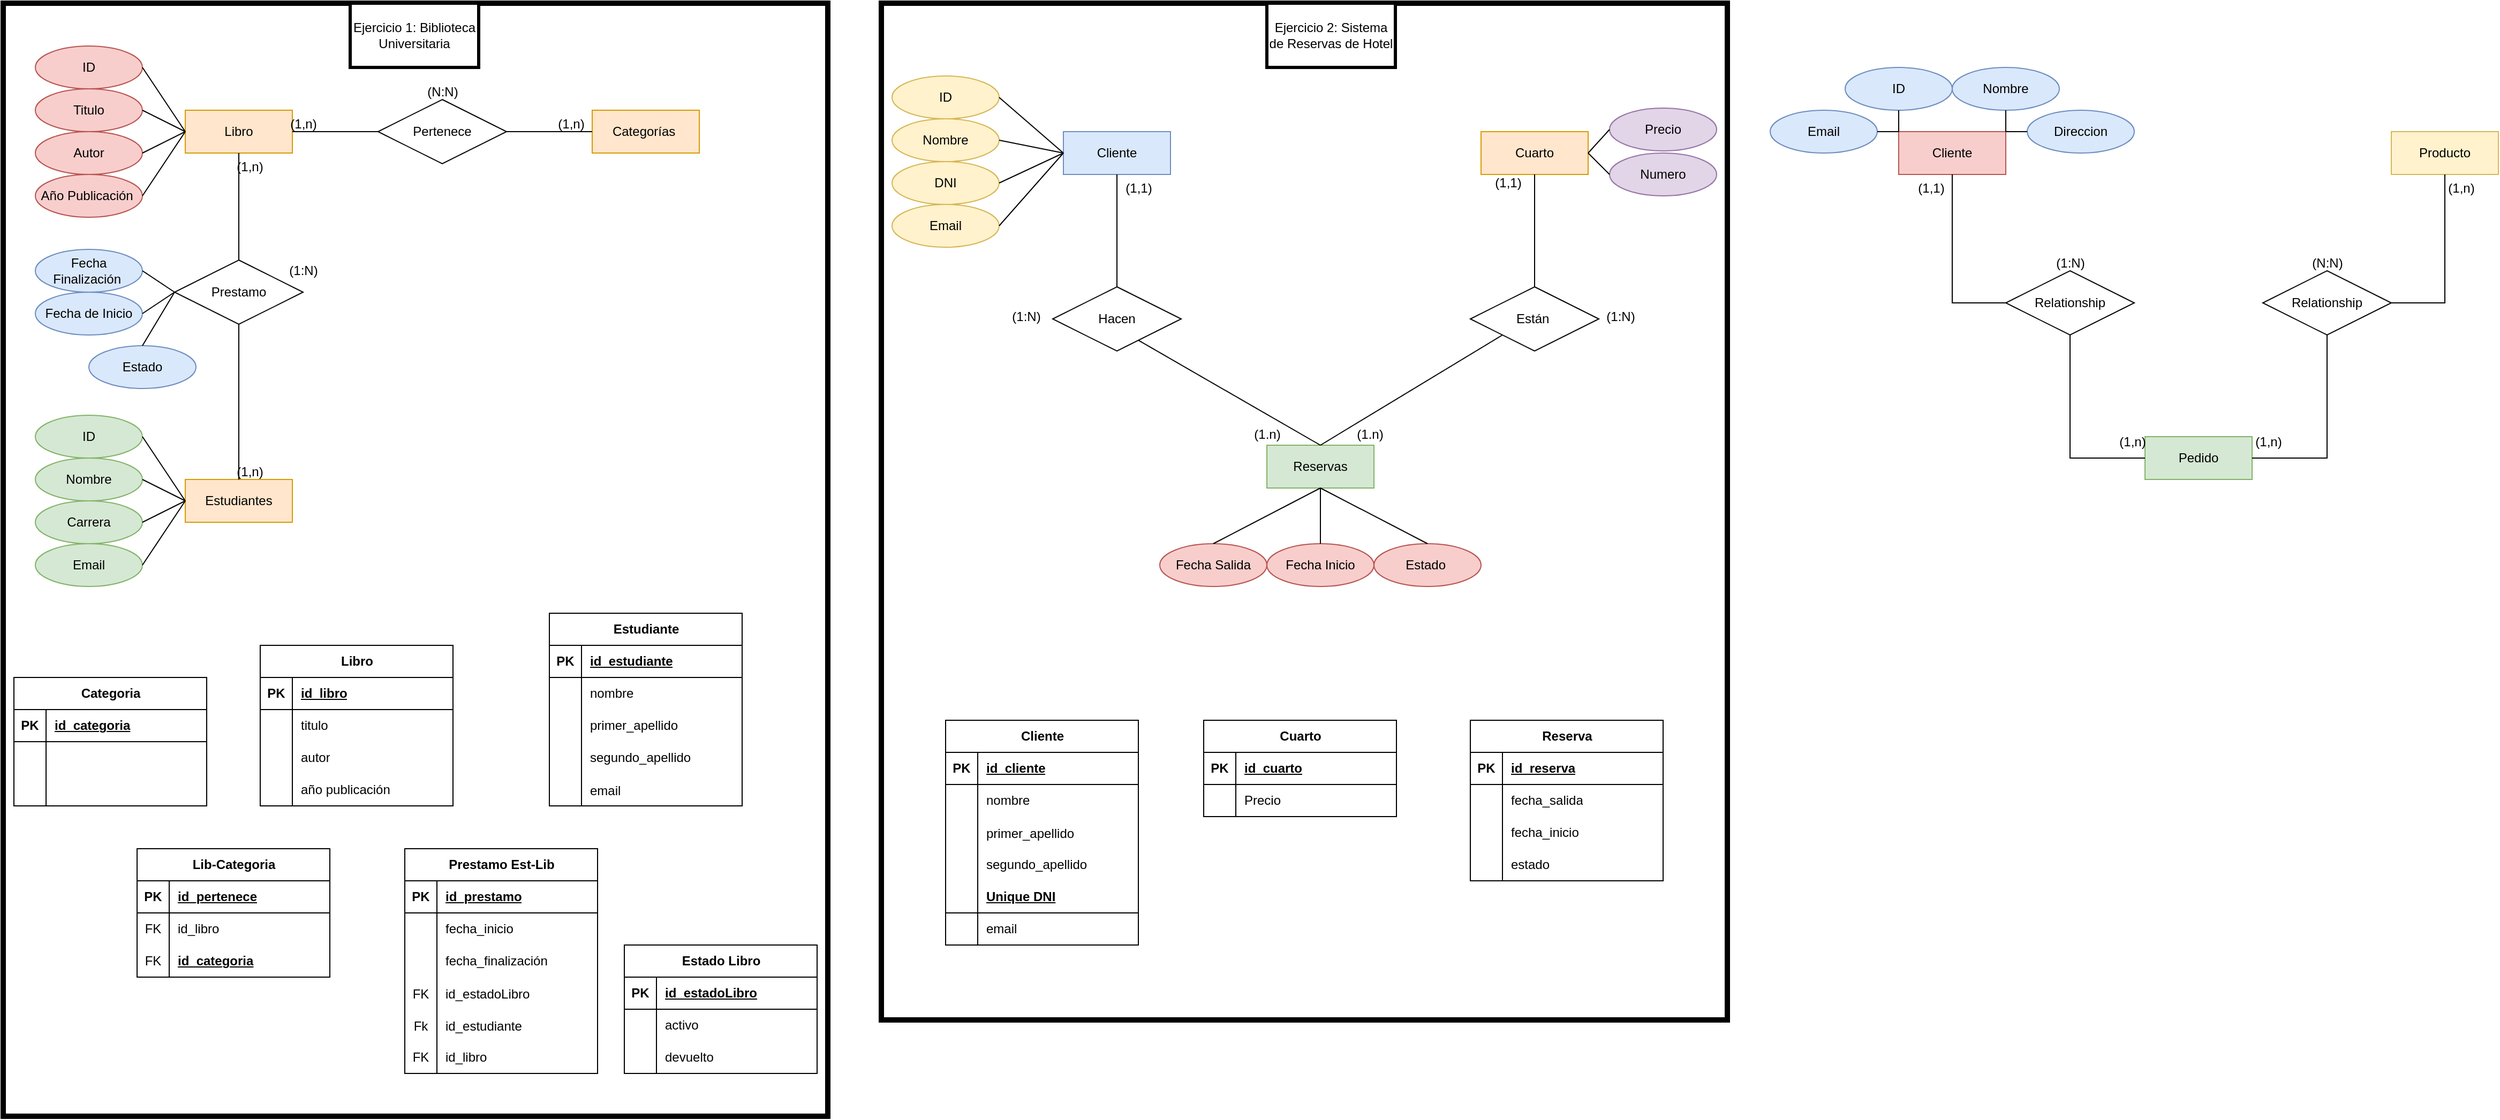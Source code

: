 <mxfile version="26.1.0">
  <diagram name="Página-1" id="GDNt9Vss6BU4Zptcmk1E">
    <mxGraphModel dx="989" dy="532" grid="1" gridSize="10" guides="1" tooltips="1" connect="1" arrows="1" fold="1" page="1" pageScale="1" pageWidth="827" pageHeight="1169" math="0" shadow="0">
      <root>
        <mxCell id="0" />
        <mxCell id="1" parent="0" />
        <mxCell id="xpCKJEiRQMzCjA9dS5BB-92" value="" style="rounded=0;whiteSpace=wrap;html=1;fillColor=none;strokeWidth=5;strokeColor=default;" parent="1" vertex="1">
          <mxGeometry x="30" y="40" width="770" height="1040" as="geometry" />
        </mxCell>
        <mxCell id="-TkPGOcFpFGr9JyTpIgo-1" value="Libro" style="whiteSpace=wrap;html=1;align=center;fillColor=#ffe6cc;strokeColor=#d79b00;" parent="1" vertex="1">
          <mxGeometry x="200" y="140" width="100" height="40" as="geometry" />
        </mxCell>
        <mxCell id="-TkPGOcFpFGr9JyTpIgo-2" value="ID" style="ellipse;whiteSpace=wrap;html=1;align=center;fillColor=#f8cecc;strokeColor=#b85450;" parent="1" vertex="1">
          <mxGeometry x="60" y="80" width="100" height="40" as="geometry" />
        </mxCell>
        <mxCell id="-TkPGOcFpFGr9JyTpIgo-3" value="Titulo" style="ellipse;whiteSpace=wrap;html=1;align=center;fillColor=#f8cecc;strokeColor=#b85450;" parent="1" vertex="1">
          <mxGeometry x="60" y="120" width="100" height="40" as="geometry" />
        </mxCell>
        <mxCell id="-TkPGOcFpFGr9JyTpIgo-4" value="Autor" style="ellipse;whiteSpace=wrap;html=1;align=center;fillColor=#f8cecc;strokeColor=#b85450;" parent="1" vertex="1">
          <mxGeometry x="60" y="160" width="100" height="40" as="geometry" />
        </mxCell>
        <mxCell id="-TkPGOcFpFGr9JyTpIgo-5" value="Año Publicación&lt;span style=&quot;background-color: transparent; color: light-dark(rgb(0, 0, 0), rgb(255, 255, 255));&quot;&gt;&amp;nbsp;&lt;/span&gt;" style="ellipse;whiteSpace=wrap;html=1;align=center;fillColor=#f8cecc;strokeColor=#b85450;" parent="1" vertex="1">
          <mxGeometry x="60" y="200" width="100" height="40" as="geometry" />
        </mxCell>
        <mxCell id="-TkPGOcFpFGr9JyTpIgo-6" value="Categorías&amp;nbsp;" style="whiteSpace=wrap;html=1;align=center;fillColor=#ffe6cc;strokeColor=#d79b00;" parent="1" vertex="1">
          <mxGeometry x="580" y="140" width="100" height="40" as="geometry" />
        </mxCell>
        <mxCell id="-TkPGOcFpFGr9JyTpIgo-9" value="Pertenece" style="shape=rhombus;perimeter=rhombusPerimeter;whiteSpace=wrap;html=1;align=center;" parent="1" vertex="1">
          <mxGeometry x="380" y="130" width="120" height="60" as="geometry" />
        </mxCell>
        <mxCell id="-TkPGOcFpFGr9JyTpIgo-10" value="Estudiantes" style="whiteSpace=wrap;html=1;align=center;fillColor=#ffe6cc;strokeColor=#d79b00;" parent="1" vertex="1">
          <mxGeometry x="200" y="485" width="100" height="40" as="geometry" />
        </mxCell>
        <mxCell id="-TkPGOcFpFGr9JyTpIgo-11" value="ID" style="ellipse;whiteSpace=wrap;html=1;align=center;fillColor=#d5e8d4;strokeColor=#82b366;" parent="1" vertex="1">
          <mxGeometry x="60" y="425" width="100" height="40" as="geometry" />
        </mxCell>
        <mxCell id="-TkPGOcFpFGr9JyTpIgo-12" value="Nombre" style="ellipse;whiteSpace=wrap;html=1;align=center;fillColor=#d5e8d4;strokeColor=#82b366;" parent="1" vertex="1">
          <mxGeometry x="60" y="465" width="100" height="40" as="geometry" />
        </mxCell>
        <mxCell id="-TkPGOcFpFGr9JyTpIgo-13" value="Carrera" style="ellipse;whiteSpace=wrap;html=1;align=center;fillColor=#d5e8d4;strokeColor=#82b366;" parent="1" vertex="1">
          <mxGeometry x="60" y="505" width="100" height="40" as="geometry" />
        </mxCell>
        <mxCell id="-TkPGOcFpFGr9JyTpIgo-14" value="Email" style="ellipse;whiteSpace=wrap;html=1;align=center;fillColor=#d5e8d4;strokeColor=#82b366;" parent="1" vertex="1">
          <mxGeometry x="60" y="545" width="100" height="40" as="geometry" />
        </mxCell>
        <mxCell id="-TkPGOcFpFGr9JyTpIgo-16" value="" style="endArrow=none;html=1;rounded=0;exitX=1;exitY=0.5;exitDx=0;exitDy=0;entryX=0;entryY=0.5;entryDx=0;entryDy=0;" parent="1" source="-TkPGOcFpFGr9JyTpIgo-1" target="-TkPGOcFpFGr9JyTpIgo-9" edge="1">
          <mxGeometry relative="1" as="geometry">
            <mxPoint x="350" y="310" as="sourcePoint" />
            <mxPoint x="510" y="310" as="targetPoint" />
          </mxGeometry>
        </mxCell>
        <mxCell id="-TkPGOcFpFGr9JyTpIgo-17" value="" style="endArrow=none;html=1;rounded=0;exitX=1;exitY=0.5;exitDx=0;exitDy=0;entryX=0;entryY=0.5;entryDx=0;entryDy=0;" parent="1" source="-TkPGOcFpFGr9JyTpIgo-9" target="-TkPGOcFpFGr9JyTpIgo-6" edge="1">
          <mxGeometry relative="1" as="geometry">
            <mxPoint x="310" y="170" as="sourcePoint" />
            <mxPoint x="390" y="170" as="targetPoint" />
          </mxGeometry>
        </mxCell>
        <mxCell id="-TkPGOcFpFGr9JyTpIgo-20" value="Fecha de Inicio" style="ellipse;whiteSpace=wrap;html=1;align=center;fillColor=#dae8fc;strokeColor=#6c8ebf;" parent="1" vertex="1">
          <mxGeometry x="60" y="310" width="100" height="40" as="geometry" />
        </mxCell>
        <mxCell id="-TkPGOcFpFGr9JyTpIgo-21" value="Fecha Finalización&amp;nbsp;" style="ellipse;whiteSpace=wrap;html=1;align=center;fillColor=#dae8fc;strokeColor=#6c8ebf;" parent="1" vertex="1">
          <mxGeometry x="60" y="270" width="100" height="40" as="geometry" />
        </mxCell>
        <mxCell id="w6V48qZ9a-V51a5xOPc7-4" value="" style="endArrow=none;html=1;rounded=0;exitX=0;exitY=0.5;exitDx=0;exitDy=0;entryX=1;entryY=0.5;entryDx=0;entryDy=0;" parent="1" source="-TkPGOcFpFGr9JyTpIgo-1" target="-TkPGOcFpFGr9JyTpIgo-2" edge="1">
          <mxGeometry relative="1" as="geometry">
            <mxPoint x="220" y="380" as="sourcePoint" />
            <mxPoint x="180" y="360" as="targetPoint" />
          </mxGeometry>
        </mxCell>
        <mxCell id="w6V48qZ9a-V51a5xOPc7-5" value="" style="endArrow=none;html=1;rounded=0;exitX=0;exitY=0.5;exitDx=0;exitDy=0;entryX=1;entryY=0.5;entryDx=0;entryDy=0;" parent="1" source="-TkPGOcFpFGr9JyTpIgo-1" target="-TkPGOcFpFGr9JyTpIgo-3" edge="1">
          <mxGeometry relative="1" as="geometry">
            <mxPoint x="210" y="170" as="sourcePoint" />
            <mxPoint x="170" y="110" as="targetPoint" />
          </mxGeometry>
        </mxCell>
        <mxCell id="w6V48qZ9a-V51a5xOPc7-6" value="" style="endArrow=none;html=1;rounded=0;exitX=0;exitY=0.5;exitDx=0;exitDy=0;entryX=1;entryY=0.5;entryDx=0;entryDy=0;" parent="1" source="-TkPGOcFpFGr9JyTpIgo-1" target="-TkPGOcFpFGr9JyTpIgo-4" edge="1">
          <mxGeometry relative="1" as="geometry">
            <mxPoint x="210" y="170" as="sourcePoint" />
            <mxPoint x="170" y="150" as="targetPoint" />
          </mxGeometry>
        </mxCell>
        <mxCell id="w6V48qZ9a-V51a5xOPc7-7" value="" style="endArrow=none;html=1;rounded=0;exitX=0;exitY=0.5;exitDx=0;exitDy=0;entryX=1;entryY=0.5;entryDx=0;entryDy=0;" parent="1" source="-TkPGOcFpFGr9JyTpIgo-1" target="-TkPGOcFpFGr9JyTpIgo-5" edge="1">
          <mxGeometry relative="1" as="geometry">
            <mxPoint x="210" y="170" as="sourcePoint" />
            <mxPoint x="170" y="190" as="targetPoint" />
          </mxGeometry>
        </mxCell>
        <mxCell id="w6V48qZ9a-V51a5xOPc7-16" value="(1,n)" style="text;html=1;align=center;verticalAlign=middle;resizable=0;points=[];autosize=1;strokeColor=none;fillColor=none;" parent="1" vertex="1">
          <mxGeometry x="285" y="138" width="50" height="30" as="geometry" />
        </mxCell>
        <mxCell id="w6V48qZ9a-V51a5xOPc7-17" value="(1,n)" style="text;html=1;align=center;verticalAlign=middle;resizable=0;points=[];autosize=1;strokeColor=none;fillColor=none;" parent="1" vertex="1">
          <mxGeometry x="535" y="138" width="50" height="30" as="geometry" />
        </mxCell>
        <mxCell id="w6V48qZ9a-V51a5xOPc7-18" value="(N:N)" style="text;html=1;align=center;verticalAlign=middle;resizable=0;points=[];autosize=1;strokeColor=none;fillColor=none;" parent="1" vertex="1">
          <mxGeometry x="415" y="108" width="50" height="30" as="geometry" />
        </mxCell>
        <mxCell id="w6V48qZ9a-V51a5xOPc7-19" value="" style="endArrow=none;html=1;rounded=0;entryX=1;entryY=0.5;entryDx=0;entryDy=0;exitX=0;exitY=0.5;exitDx=0;exitDy=0;" parent="1" source="-TkPGOcFpFGr9JyTpIgo-10" target="-TkPGOcFpFGr9JyTpIgo-11" edge="1">
          <mxGeometry relative="1" as="geometry">
            <mxPoint x="330" y="375" as="sourcePoint" />
            <mxPoint x="170" y="315" as="targetPoint" />
          </mxGeometry>
        </mxCell>
        <mxCell id="w6V48qZ9a-V51a5xOPc7-20" value="" style="endArrow=none;html=1;rounded=0;entryX=1;entryY=0.5;entryDx=0;entryDy=0;exitX=0;exitY=0.5;exitDx=0;exitDy=0;" parent="1" source="-TkPGOcFpFGr9JyTpIgo-10" target="-TkPGOcFpFGr9JyTpIgo-12" edge="1">
          <mxGeometry relative="1" as="geometry">
            <mxPoint x="340" y="385" as="sourcePoint" />
            <mxPoint x="170" y="455" as="targetPoint" />
          </mxGeometry>
        </mxCell>
        <mxCell id="w6V48qZ9a-V51a5xOPc7-21" value="" style="endArrow=none;html=1;rounded=0;entryX=1;entryY=0.5;entryDx=0;entryDy=0;exitX=0;exitY=0.5;exitDx=0;exitDy=0;" parent="1" source="-TkPGOcFpFGr9JyTpIgo-10" target="-TkPGOcFpFGr9JyTpIgo-13" edge="1">
          <mxGeometry relative="1" as="geometry">
            <mxPoint x="350" y="395" as="sourcePoint" />
            <mxPoint x="180" y="465" as="targetPoint" />
          </mxGeometry>
        </mxCell>
        <mxCell id="w6V48qZ9a-V51a5xOPc7-22" value="" style="endArrow=none;html=1;rounded=0;entryX=1;entryY=0.5;entryDx=0;entryDy=0;exitX=0;exitY=0.5;exitDx=0;exitDy=0;" parent="1" source="-TkPGOcFpFGr9JyTpIgo-10" target="-TkPGOcFpFGr9JyTpIgo-14" edge="1">
          <mxGeometry relative="1" as="geometry">
            <mxPoint x="360" y="405" as="sourcePoint" />
            <mxPoint x="190" y="475" as="targetPoint" />
          </mxGeometry>
        </mxCell>
        <mxCell id="w6V48qZ9a-V51a5xOPc7-23" value="Prestamo" style="shape=rhombus;perimeter=rhombusPerimeter;whiteSpace=wrap;html=1;align=center;" parent="1" vertex="1">
          <mxGeometry x="190" y="280" width="120" height="60" as="geometry" />
        </mxCell>
        <mxCell id="w6V48qZ9a-V51a5xOPc7-24" value="" style="endArrow=none;html=1;rounded=0;entryX=0.5;entryY=1;entryDx=0;entryDy=0;exitX=0.5;exitY=0;exitDx=0;exitDy=0;" parent="1" source="w6V48qZ9a-V51a5xOPc7-23" target="-TkPGOcFpFGr9JyTpIgo-1" edge="1">
          <mxGeometry relative="1" as="geometry">
            <mxPoint x="370" y="330" as="sourcePoint" />
            <mxPoint x="200" y="400" as="targetPoint" />
          </mxGeometry>
        </mxCell>
        <mxCell id="w6V48qZ9a-V51a5xOPc7-25" value="" style="endArrow=none;html=1;rounded=0;entryX=0.5;entryY=1;entryDx=0;entryDy=0;exitX=0.5;exitY=0;exitDx=0;exitDy=0;" parent="1" source="-TkPGOcFpFGr9JyTpIgo-10" target="w6V48qZ9a-V51a5xOPc7-23" edge="1">
          <mxGeometry relative="1" as="geometry">
            <mxPoint x="380" y="340" as="sourcePoint" />
            <mxPoint x="210" y="410" as="targetPoint" />
          </mxGeometry>
        </mxCell>
        <mxCell id="w6V48qZ9a-V51a5xOPc7-26" value="(1,n)" style="text;html=1;align=center;verticalAlign=middle;resizable=0;points=[];autosize=1;strokeColor=none;fillColor=none;" parent="1" vertex="1">
          <mxGeometry x="235" y="463" width="50" height="30" as="geometry" />
        </mxCell>
        <mxCell id="w6V48qZ9a-V51a5xOPc7-27" value="(1,n)" style="text;html=1;align=center;verticalAlign=middle;resizable=0;points=[];autosize=1;strokeColor=none;fillColor=none;" parent="1" vertex="1">
          <mxGeometry x="235" y="178" width="50" height="30" as="geometry" />
        </mxCell>
        <mxCell id="w6V48qZ9a-V51a5xOPc7-28" value="(1:N)" style="text;html=1;align=center;verticalAlign=middle;resizable=0;points=[];autosize=1;strokeColor=none;fillColor=none;" parent="1" vertex="1">
          <mxGeometry x="285" y="275" width="50" height="30" as="geometry" />
        </mxCell>
        <mxCell id="w6V48qZ9a-V51a5xOPc7-29" value="" style="endArrow=none;html=1;rounded=0;entryX=1;entryY=0.5;entryDx=0;entryDy=0;exitX=0;exitY=0.5;exitDx=0;exitDy=0;" parent="1" source="w6V48qZ9a-V51a5xOPc7-23" target="-TkPGOcFpFGr9JyTpIgo-21" edge="1">
          <mxGeometry relative="1" as="geometry">
            <mxPoint x="390" y="350" as="sourcePoint" />
            <mxPoint x="220" y="420" as="targetPoint" />
          </mxGeometry>
        </mxCell>
        <mxCell id="w6V48qZ9a-V51a5xOPc7-30" value="" style="endArrow=none;html=1;rounded=0;entryX=1;entryY=0.5;entryDx=0;entryDy=0;exitX=0;exitY=0.5;exitDx=0;exitDy=0;" parent="1" source="w6V48qZ9a-V51a5xOPc7-23" target="-TkPGOcFpFGr9JyTpIgo-20" edge="1">
          <mxGeometry relative="1" as="geometry">
            <mxPoint x="400" y="360" as="sourcePoint" />
            <mxPoint x="230" y="430" as="targetPoint" />
          </mxGeometry>
        </mxCell>
        <mxCell id="xpCKJEiRQMzCjA9dS5BB-2" value="Libro" style="shape=table;startSize=30;container=1;collapsible=1;childLayout=tableLayout;fixedRows=1;rowLines=0;fontStyle=1;align=center;resizeLast=1;html=1;" parent="1" vertex="1">
          <mxGeometry x="270" y="640" width="180" height="150" as="geometry" />
        </mxCell>
        <mxCell id="xpCKJEiRQMzCjA9dS5BB-3" value="" style="shape=tableRow;horizontal=0;startSize=0;swimlaneHead=0;swimlaneBody=0;fillColor=none;collapsible=0;dropTarget=0;points=[[0,0.5],[1,0.5]];portConstraint=eastwest;top=0;left=0;right=0;bottom=1;" parent="xpCKJEiRQMzCjA9dS5BB-2" vertex="1">
          <mxGeometry y="30" width="180" height="30" as="geometry" />
        </mxCell>
        <mxCell id="xpCKJEiRQMzCjA9dS5BB-4" value="PK" style="shape=partialRectangle;connectable=0;fillColor=none;top=0;left=0;bottom=0;right=0;fontStyle=1;overflow=hidden;whiteSpace=wrap;html=1;" parent="xpCKJEiRQMzCjA9dS5BB-3" vertex="1">
          <mxGeometry width="30" height="30" as="geometry">
            <mxRectangle width="30" height="30" as="alternateBounds" />
          </mxGeometry>
        </mxCell>
        <mxCell id="xpCKJEiRQMzCjA9dS5BB-5" value="id_libro" style="shape=partialRectangle;connectable=0;fillColor=none;top=0;left=0;bottom=0;right=0;align=left;spacingLeft=6;fontStyle=5;overflow=hidden;whiteSpace=wrap;html=1;" parent="xpCKJEiRQMzCjA9dS5BB-3" vertex="1">
          <mxGeometry x="30" width="150" height="30" as="geometry">
            <mxRectangle width="150" height="30" as="alternateBounds" />
          </mxGeometry>
        </mxCell>
        <mxCell id="xpCKJEiRQMzCjA9dS5BB-6" value="" style="shape=tableRow;horizontal=0;startSize=0;swimlaneHead=0;swimlaneBody=0;fillColor=none;collapsible=0;dropTarget=0;points=[[0,0.5],[1,0.5]];portConstraint=eastwest;top=0;left=0;right=0;bottom=0;" parent="xpCKJEiRQMzCjA9dS5BB-2" vertex="1">
          <mxGeometry y="60" width="180" height="30" as="geometry" />
        </mxCell>
        <mxCell id="xpCKJEiRQMzCjA9dS5BB-7" value="" style="shape=partialRectangle;connectable=0;fillColor=none;top=0;left=0;bottom=0;right=0;editable=1;overflow=hidden;whiteSpace=wrap;html=1;" parent="xpCKJEiRQMzCjA9dS5BB-6" vertex="1">
          <mxGeometry width="30" height="30" as="geometry">
            <mxRectangle width="30" height="30" as="alternateBounds" />
          </mxGeometry>
        </mxCell>
        <mxCell id="xpCKJEiRQMzCjA9dS5BB-8" value="titulo" style="shape=partialRectangle;connectable=0;fillColor=none;top=0;left=0;bottom=0;right=0;align=left;spacingLeft=6;overflow=hidden;whiteSpace=wrap;html=1;" parent="xpCKJEiRQMzCjA9dS5BB-6" vertex="1">
          <mxGeometry x="30" width="150" height="30" as="geometry">
            <mxRectangle width="150" height="30" as="alternateBounds" />
          </mxGeometry>
        </mxCell>
        <mxCell id="xpCKJEiRQMzCjA9dS5BB-9" value="" style="shape=tableRow;horizontal=0;startSize=0;swimlaneHead=0;swimlaneBody=0;fillColor=none;collapsible=0;dropTarget=0;points=[[0,0.5],[1,0.5]];portConstraint=eastwest;top=0;left=0;right=0;bottom=0;" parent="xpCKJEiRQMzCjA9dS5BB-2" vertex="1">
          <mxGeometry y="90" width="180" height="30" as="geometry" />
        </mxCell>
        <mxCell id="xpCKJEiRQMzCjA9dS5BB-10" value="" style="shape=partialRectangle;connectable=0;fillColor=none;top=0;left=0;bottom=0;right=0;editable=1;overflow=hidden;whiteSpace=wrap;html=1;" parent="xpCKJEiRQMzCjA9dS5BB-9" vertex="1">
          <mxGeometry width="30" height="30" as="geometry">
            <mxRectangle width="30" height="30" as="alternateBounds" />
          </mxGeometry>
        </mxCell>
        <mxCell id="xpCKJEiRQMzCjA9dS5BB-11" value="autor" style="shape=partialRectangle;connectable=0;fillColor=none;top=0;left=0;bottom=0;right=0;align=left;spacingLeft=6;overflow=hidden;whiteSpace=wrap;html=1;" parent="xpCKJEiRQMzCjA9dS5BB-9" vertex="1">
          <mxGeometry x="30" width="150" height="30" as="geometry">
            <mxRectangle width="150" height="30" as="alternateBounds" />
          </mxGeometry>
        </mxCell>
        <mxCell id="xpCKJEiRQMzCjA9dS5BB-12" value="" style="shape=tableRow;horizontal=0;startSize=0;swimlaneHead=0;swimlaneBody=0;fillColor=none;collapsible=0;dropTarget=0;points=[[0,0.5],[1,0.5]];portConstraint=eastwest;top=0;left=0;right=0;bottom=0;" parent="xpCKJEiRQMzCjA9dS5BB-2" vertex="1">
          <mxGeometry y="120" width="180" height="30" as="geometry" />
        </mxCell>
        <mxCell id="xpCKJEiRQMzCjA9dS5BB-13" value="" style="shape=partialRectangle;connectable=0;fillColor=none;top=0;left=0;bottom=0;right=0;editable=1;overflow=hidden;whiteSpace=wrap;html=1;" parent="xpCKJEiRQMzCjA9dS5BB-12" vertex="1">
          <mxGeometry width="30" height="30" as="geometry">
            <mxRectangle width="30" height="30" as="alternateBounds" />
          </mxGeometry>
        </mxCell>
        <mxCell id="xpCKJEiRQMzCjA9dS5BB-14" value="año publicación&amp;nbsp;" style="shape=partialRectangle;connectable=0;fillColor=none;top=0;left=0;bottom=0;right=0;align=left;spacingLeft=6;overflow=hidden;whiteSpace=wrap;html=1;" parent="xpCKJEiRQMzCjA9dS5BB-12" vertex="1">
          <mxGeometry x="30" width="150" height="30" as="geometry">
            <mxRectangle width="150" height="30" as="alternateBounds" />
          </mxGeometry>
        </mxCell>
        <mxCell id="xpCKJEiRQMzCjA9dS5BB-15" value="Categoria" style="shape=table;startSize=30;container=1;collapsible=1;childLayout=tableLayout;fixedRows=1;rowLines=0;fontStyle=1;align=center;resizeLast=1;html=1;" parent="1" vertex="1">
          <mxGeometry x="40" y="670" width="180" height="120" as="geometry" />
        </mxCell>
        <mxCell id="xpCKJEiRQMzCjA9dS5BB-16" value="" style="shape=tableRow;horizontal=0;startSize=0;swimlaneHead=0;swimlaneBody=0;fillColor=none;collapsible=0;dropTarget=0;points=[[0,0.5],[1,0.5]];portConstraint=eastwest;top=0;left=0;right=0;bottom=1;" parent="xpCKJEiRQMzCjA9dS5BB-15" vertex="1">
          <mxGeometry y="30" width="180" height="30" as="geometry" />
        </mxCell>
        <mxCell id="xpCKJEiRQMzCjA9dS5BB-17" value="PK" style="shape=partialRectangle;connectable=0;fillColor=none;top=0;left=0;bottom=0;right=0;fontStyle=1;overflow=hidden;whiteSpace=wrap;html=1;" parent="xpCKJEiRQMzCjA9dS5BB-16" vertex="1">
          <mxGeometry width="30" height="30" as="geometry">
            <mxRectangle width="30" height="30" as="alternateBounds" />
          </mxGeometry>
        </mxCell>
        <mxCell id="xpCKJEiRQMzCjA9dS5BB-18" value="id_categoria" style="shape=partialRectangle;connectable=0;fillColor=none;top=0;left=0;bottom=0;right=0;align=left;spacingLeft=6;fontStyle=5;overflow=hidden;whiteSpace=wrap;html=1;" parent="xpCKJEiRQMzCjA9dS5BB-16" vertex="1">
          <mxGeometry x="30" width="150" height="30" as="geometry">
            <mxRectangle width="150" height="30" as="alternateBounds" />
          </mxGeometry>
        </mxCell>
        <mxCell id="xpCKJEiRQMzCjA9dS5BB-19" value="" style="shape=tableRow;horizontal=0;startSize=0;swimlaneHead=0;swimlaneBody=0;fillColor=none;collapsible=0;dropTarget=0;points=[[0,0.5],[1,0.5]];portConstraint=eastwest;top=0;left=0;right=0;bottom=0;" parent="xpCKJEiRQMzCjA9dS5BB-15" vertex="1">
          <mxGeometry y="60" width="180" height="30" as="geometry" />
        </mxCell>
        <mxCell id="xpCKJEiRQMzCjA9dS5BB-20" value="" style="shape=partialRectangle;connectable=0;fillColor=none;top=0;left=0;bottom=0;right=0;editable=1;overflow=hidden;whiteSpace=wrap;html=1;" parent="xpCKJEiRQMzCjA9dS5BB-19" vertex="1">
          <mxGeometry width="30" height="30" as="geometry">
            <mxRectangle width="30" height="30" as="alternateBounds" />
          </mxGeometry>
        </mxCell>
        <mxCell id="xpCKJEiRQMzCjA9dS5BB-21" value="" style="shape=partialRectangle;connectable=0;fillColor=none;top=0;left=0;bottom=0;right=0;align=left;spacingLeft=6;overflow=hidden;whiteSpace=wrap;html=1;" parent="xpCKJEiRQMzCjA9dS5BB-19" vertex="1">
          <mxGeometry x="30" width="150" height="30" as="geometry">
            <mxRectangle width="150" height="30" as="alternateBounds" />
          </mxGeometry>
        </mxCell>
        <mxCell id="xpCKJEiRQMzCjA9dS5BB-25" value="" style="shape=tableRow;horizontal=0;startSize=0;swimlaneHead=0;swimlaneBody=0;fillColor=none;collapsible=0;dropTarget=0;points=[[0,0.5],[1,0.5]];portConstraint=eastwest;top=0;left=0;right=0;bottom=0;" parent="xpCKJEiRQMzCjA9dS5BB-15" vertex="1">
          <mxGeometry y="90" width="180" height="30" as="geometry" />
        </mxCell>
        <mxCell id="xpCKJEiRQMzCjA9dS5BB-26" value="" style="shape=partialRectangle;connectable=0;fillColor=none;top=0;left=0;bottom=0;right=0;editable=1;overflow=hidden;whiteSpace=wrap;html=1;" parent="xpCKJEiRQMzCjA9dS5BB-25" vertex="1">
          <mxGeometry width="30" height="30" as="geometry">
            <mxRectangle width="30" height="30" as="alternateBounds" />
          </mxGeometry>
        </mxCell>
        <mxCell id="xpCKJEiRQMzCjA9dS5BB-27" value="" style="shape=partialRectangle;connectable=0;fillColor=none;top=0;left=0;bottom=0;right=0;align=left;spacingLeft=6;overflow=hidden;whiteSpace=wrap;html=1;" parent="xpCKJEiRQMzCjA9dS5BB-25" vertex="1">
          <mxGeometry x="30" width="150" height="30" as="geometry">
            <mxRectangle width="150" height="30" as="alternateBounds" />
          </mxGeometry>
        </mxCell>
        <mxCell id="xpCKJEiRQMzCjA9dS5BB-28" value="Estudiante" style="shape=table;startSize=30;container=1;collapsible=1;childLayout=tableLayout;fixedRows=1;rowLines=0;fontStyle=1;align=center;resizeLast=1;html=1;" parent="1" vertex="1">
          <mxGeometry x="540" y="610" width="180" height="180" as="geometry" />
        </mxCell>
        <mxCell id="xpCKJEiRQMzCjA9dS5BB-29" value="" style="shape=tableRow;horizontal=0;startSize=0;swimlaneHead=0;swimlaneBody=0;fillColor=none;collapsible=0;dropTarget=0;points=[[0,0.5],[1,0.5]];portConstraint=eastwest;top=0;left=0;right=0;bottom=1;" parent="xpCKJEiRQMzCjA9dS5BB-28" vertex="1">
          <mxGeometry y="30" width="180" height="30" as="geometry" />
        </mxCell>
        <mxCell id="xpCKJEiRQMzCjA9dS5BB-30" value="PK" style="shape=partialRectangle;connectable=0;fillColor=none;top=0;left=0;bottom=0;right=0;fontStyle=1;overflow=hidden;whiteSpace=wrap;html=1;" parent="xpCKJEiRQMzCjA9dS5BB-29" vertex="1">
          <mxGeometry width="30" height="30" as="geometry">
            <mxRectangle width="30" height="30" as="alternateBounds" />
          </mxGeometry>
        </mxCell>
        <mxCell id="xpCKJEiRQMzCjA9dS5BB-31" value="id_estudiante" style="shape=partialRectangle;connectable=0;fillColor=none;top=0;left=0;bottom=0;right=0;align=left;spacingLeft=6;fontStyle=5;overflow=hidden;whiteSpace=wrap;html=1;" parent="xpCKJEiRQMzCjA9dS5BB-29" vertex="1">
          <mxGeometry x="30" width="150" height="30" as="geometry">
            <mxRectangle width="150" height="30" as="alternateBounds" />
          </mxGeometry>
        </mxCell>
        <mxCell id="xpCKJEiRQMzCjA9dS5BB-32" value="" style="shape=tableRow;horizontal=0;startSize=0;swimlaneHead=0;swimlaneBody=0;fillColor=none;collapsible=0;dropTarget=0;points=[[0,0.5],[1,0.5]];portConstraint=eastwest;top=0;left=0;right=0;bottom=0;" parent="xpCKJEiRQMzCjA9dS5BB-28" vertex="1">
          <mxGeometry y="60" width="180" height="30" as="geometry" />
        </mxCell>
        <mxCell id="xpCKJEiRQMzCjA9dS5BB-33" value="" style="shape=partialRectangle;connectable=0;fillColor=none;top=0;left=0;bottom=0;right=0;editable=1;overflow=hidden;whiteSpace=wrap;html=1;" parent="xpCKJEiRQMzCjA9dS5BB-32" vertex="1">
          <mxGeometry width="30" height="30" as="geometry">
            <mxRectangle width="30" height="30" as="alternateBounds" />
          </mxGeometry>
        </mxCell>
        <mxCell id="xpCKJEiRQMzCjA9dS5BB-34" value="nombre" style="shape=partialRectangle;connectable=0;fillColor=none;top=0;left=0;bottom=0;right=0;align=left;spacingLeft=6;overflow=hidden;whiteSpace=wrap;html=1;" parent="xpCKJEiRQMzCjA9dS5BB-32" vertex="1">
          <mxGeometry x="30" width="150" height="30" as="geometry">
            <mxRectangle width="150" height="30" as="alternateBounds" />
          </mxGeometry>
        </mxCell>
        <mxCell id="xpCKJEiRQMzCjA9dS5BB-35" value="" style="shape=tableRow;horizontal=0;startSize=0;swimlaneHead=0;swimlaneBody=0;fillColor=none;collapsible=0;dropTarget=0;points=[[0,0.5],[1,0.5]];portConstraint=eastwest;top=0;left=0;right=0;bottom=0;" parent="xpCKJEiRQMzCjA9dS5BB-28" vertex="1">
          <mxGeometry y="90" width="180" height="30" as="geometry" />
        </mxCell>
        <mxCell id="xpCKJEiRQMzCjA9dS5BB-36" value="" style="shape=partialRectangle;connectable=0;fillColor=none;top=0;left=0;bottom=0;right=0;editable=1;overflow=hidden;whiteSpace=wrap;html=1;" parent="xpCKJEiRQMzCjA9dS5BB-35" vertex="1">
          <mxGeometry width="30" height="30" as="geometry">
            <mxRectangle width="30" height="30" as="alternateBounds" />
          </mxGeometry>
        </mxCell>
        <mxCell id="xpCKJEiRQMzCjA9dS5BB-37" value="primer_apellido" style="shape=partialRectangle;connectable=0;fillColor=none;top=0;left=0;bottom=0;right=0;align=left;spacingLeft=6;overflow=hidden;whiteSpace=wrap;html=1;" parent="xpCKJEiRQMzCjA9dS5BB-35" vertex="1">
          <mxGeometry x="30" width="150" height="30" as="geometry">
            <mxRectangle width="150" height="30" as="alternateBounds" />
          </mxGeometry>
        </mxCell>
        <mxCell id="xpCKJEiRQMzCjA9dS5BB-38" value="" style="shape=tableRow;horizontal=0;startSize=0;swimlaneHead=0;swimlaneBody=0;fillColor=none;collapsible=0;dropTarget=0;points=[[0,0.5],[1,0.5]];portConstraint=eastwest;top=0;left=0;right=0;bottom=0;" parent="xpCKJEiRQMzCjA9dS5BB-28" vertex="1">
          <mxGeometry y="120" width="180" height="30" as="geometry" />
        </mxCell>
        <mxCell id="xpCKJEiRQMzCjA9dS5BB-39" value="" style="shape=partialRectangle;connectable=0;fillColor=none;top=0;left=0;bottom=0;right=0;editable=1;overflow=hidden;whiteSpace=wrap;html=1;" parent="xpCKJEiRQMzCjA9dS5BB-38" vertex="1">
          <mxGeometry width="30" height="30" as="geometry">
            <mxRectangle width="30" height="30" as="alternateBounds" />
          </mxGeometry>
        </mxCell>
        <mxCell id="xpCKJEiRQMzCjA9dS5BB-40" value="segundo_apellido" style="shape=partialRectangle;connectable=0;fillColor=none;top=0;left=0;bottom=0;right=0;align=left;spacingLeft=6;overflow=hidden;whiteSpace=wrap;html=1;" parent="xpCKJEiRQMzCjA9dS5BB-38" vertex="1">
          <mxGeometry x="30" width="150" height="30" as="geometry">
            <mxRectangle width="150" height="30" as="alternateBounds" />
          </mxGeometry>
        </mxCell>
        <mxCell id="xpCKJEiRQMzCjA9dS5BB-41" value="" style="shape=tableRow;horizontal=0;startSize=0;swimlaneHead=0;swimlaneBody=0;fillColor=none;collapsible=0;dropTarget=0;points=[[0,0.5],[1,0.5]];portConstraint=eastwest;top=0;left=0;right=0;bottom=0;" parent="xpCKJEiRQMzCjA9dS5BB-28" vertex="1">
          <mxGeometry y="150" width="180" height="30" as="geometry" />
        </mxCell>
        <mxCell id="xpCKJEiRQMzCjA9dS5BB-42" value="" style="shape=partialRectangle;connectable=0;fillColor=none;top=0;left=0;bottom=0;right=0;editable=1;overflow=hidden;" parent="xpCKJEiRQMzCjA9dS5BB-41" vertex="1">
          <mxGeometry width="30" height="30" as="geometry">
            <mxRectangle width="30" height="30" as="alternateBounds" />
          </mxGeometry>
        </mxCell>
        <mxCell id="xpCKJEiRQMzCjA9dS5BB-43" value="email" style="shape=partialRectangle;connectable=0;fillColor=none;top=0;left=0;bottom=0;right=0;align=left;spacingLeft=6;overflow=hidden;" parent="xpCKJEiRQMzCjA9dS5BB-41" vertex="1">
          <mxGeometry x="30" width="150" height="30" as="geometry">
            <mxRectangle width="150" height="30" as="alternateBounds" />
          </mxGeometry>
        </mxCell>
        <mxCell id="xpCKJEiRQMzCjA9dS5BB-44" value="Prestamo Est-Lib" style="shape=table;startSize=30;container=1;collapsible=1;childLayout=tableLayout;fixedRows=1;rowLines=0;fontStyle=1;align=center;resizeLast=1;html=1;" parent="1" vertex="1">
          <mxGeometry x="405" y="830" width="180" height="210" as="geometry" />
        </mxCell>
        <mxCell id="xpCKJEiRQMzCjA9dS5BB-45" value="" style="shape=tableRow;horizontal=0;startSize=0;swimlaneHead=0;swimlaneBody=0;fillColor=none;collapsible=0;dropTarget=0;points=[[0,0.5],[1,0.5]];portConstraint=eastwest;top=0;left=0;right=0;bottom=1;" parent="xpCKJEiRQMzCjA9dS5BB-44" vertex="1">
          <mxGeometry y="30" width="180" height="30" as="geometry" />
        </mxCell>
        <mxCell id="xpCKJEiRQMzCjA9dS5BB-46" value="PK" style="shape=partialRectangle;connectable=0;fillColor=none;top=0;left=0;bottom=0;right=0;fontStyle=1;overflow=hidden;whiteSpace=wrap;html=1;" parent="xpCKJEiRQMzCjA9dS5BB-45" vertex="1">
          <mxGeometry width="30" height="30" as="geometry">
            <mxRectangle width="30" height="30" as="alternateBounds" />
          </mxGeometry>
        </mxCell>
        <mxCell id="xpCKJEiRQMzCjA9dS5BB-47" value="id_prestamo" style="shape=partialRectangle;connectable=0;fillColor=none;top=0;left=0;bottom=0;right=0;align=left;spacingLeft=6;fontStyle=5;overflow=hidden;whiteSpace=wrap;html=1;" parent="xpCKJEiRQMzCjA9dS5BB-45" vertex="1">
          <mxGeometry x="30" width="150" height="30" as="geometry">
            <mxRectangle width="150" height="30" as="alternateBounds" />
          </mxGeometry>
        </mxCell>
        <mxCell id="xpCKJEiRQMzCjA9dS5BB-48" value="" style="shape=tableRow;horizontal=0;startSize=0;swimlaneHead=0;swimlaneBody=0;fillColor=none;collapsible=0;dropTarget=0;points=[[0,0.5],[1,0.5]];portConstraint=eastwest;top=0;left=0;right=0;bottom=0;" parent="xpCKJEiRQMzCjA9dS5BB-44" vertex="1">
          <mxGeometry y="60" width="180" height="30" as="geometry" />
        </mxCell>
        <mxCell id="xpCKJEiRQMzCjA9dS5BB-49" value="" style="shape=partialRectangle;connectable=0;fillColor=none;top=0;left=0;bottom=0;right=0;editable=1;overflow=hidden;whiteSpace=wrap;html=1;" parent="xpCKJEiRQMzCjA9dS5BB-48" vertex="1">
          <mxGeometry width="30" height="30" as="geometry">
            <mxRectangle width="30" height="30" as="alternateBounds" />
          </mxGeometry>
        </mxCell>
        <mxCell id="xpCKJEiRQMzCjA9dS5BB-50" value="fecha_inicio&amp;nbsp;" style="shape=partialRectangle;connectable=0;fillColor=none;top=0;left=0;bottom=0;right=0;align=left;spacingLeft=6;overflow=hidden;whiteSpace=wrap;html=1;" parent="xpCKJEiRQMzCjA9dS5BB-48" vertex="1">
          <mxGeometry x="30" width="150" height="30" as="geometry">
            <mxRectangle width="150" height="30" as="alternateBounds" />
          </mxGeometry>
        </mxCell>
        <mxCell id="xpCKJEiRQMzCjA9dS5BB-51" value="" style="shape=tableRow;horizontal=0;startSize=0;swimlaneHead=0;swimlaneBody=0;fillColor=none;collapsible=0;dropTarget=0;points=[[0,0.5],[1,0.5]];portConstraint=eastwest;top=0;left=0;right=0;bottom=0;" parent="xpCKJEiRQMzCjA9dS5BB-44" vertex="1">
          <mxGeometry y="90" width="180" height="30" as="geometry" />
        </mxCell>
        <mxCell id="xpCKJEiRQMzCjA9dS5BB-52" value="" style="shape=partialRectangle;connectable=0;fillColor=none;top=0;left=0;bottom=0;right=0;editable=1;overflow=hidden;whiteSpace=wrap;html=1;" parent="xpCKJEiRQMzCjA9dS5BB-51" vertex="1">
          <mxGeometry width="30" height="30" as="geometry">
            <mxRectangle width="30" height="30" as="alternateBounds" />
          </mxGeometry>
        </mxCell>
        <mxCell id="xpCKJEiRQMzCjA9dS5BB-53" value="fecha_finalización&amp;nbsp;" style="shape=partialRectangle;connectable=0;fillColor=none;top=0;left=0;bottom=0;right=0;align=left;spacingLeft=6;overflow=hidden;whiteSpace=wrap;html=1;" parent="xpCKJEiRQMzCjA9dS5BB-51" vertex="1">
          <mxGeometry x="30" width="150" height="30" as="geometry">
            <mxRectangle width="150" height="30" as="alternateBounds" />
          </mxGeometry>
        </mxCell>
        <mxCell id="xpCKJEiRQMzCjA9dS5BB-70" value="" style="shape=tableRow;horizontal=0;startSize=0;swimlaneHead=0;swimlaneBody=0;fillColor=none;collapsible=0;dropTarget=0;points=[[0,0.5],[1,0.5]];portConstraint=eastwest;top=0;left=0;right=0;bottom=0;" parent="xpCKJEiRQMzCjA9dS5BB-44" vertex="1">
          <mxGeometry y="120" width="180" height="30" as="geometry" />
        </mxCell>
        <mxCell id="xpCKJEiRQMzCjA9dS5BB-71" value="FK" style="shape=partialRectangle;connectable=0;fillColor=none;top=0;left=0;bottom=0;right=0;editable=1;overflow=hidden;" parent="xpCKJEiRQMzCjA9dS5BB-70" vertex="1">
          <mxGeometry width="30" height="30" as="geometry">
            <mxRectangle width="30" height="30" as="alternateBounds" />
          </mxGeometry>
        </mxCell>
        <mxCell id="xpCKJEiRQMzCjA9dS5BB-72" value="id_estadoLibro" style="shape=partialRectangle;connectable=0;fillColor=none;top=0;left=0;bottom=0;right=0;align=left;spacingLeft=6;overflow=hidden;" parent="xpCKJEiRQMzCjA9dS5BB-70" vertex="1">
          <mxGeometry x="30" width="150" height="30" as="geometry">
            <mxRectangle width="150" height="30" as="alternateBounds" />
          </mxGeometry>
        </mxCell>
        <mxCell id="xpCKJEiRQMzCjA9dS5BB-89" value="" style="shape=tableRow;horizontal=0;startSize=0;swimlaneHead=0;swimlaneBody=0;fillColor=none;collapsible=0;dropTarget=0;points=[[0,0.5],[1,0.5]];portConstraint=eastwest;top=0;left=0;right=0;bottom=0;" parent="xpCKJEiRQMzCjA9dS5BB-44" vertex="1">
          <mxGeometry y="150" width="180" height="30" as="geometry" />
        </mxCell>
        <mxCell id="xpCKJEiRQMzCjA9dS5BB-90" value="Fk" style="shape=partialRectangle;connectable=0;fillColor=none;top=0;left=0;bottom=0;right=0;editable=1;overflow=hidden;" parent="xpCKJEiRQMzCjA9dS5BB-89" vertex="1">
          <mxGeometry width="30" height="30" as="geometry">
            <mxRectangle width="30" height="30" as="alternateBounds" />
          </mxGeometry>
        </mxCell>
        <mxCell id="xpCKJEiRQMzCjA9dS5BB-91" value="id_estudiante" style="shape=partialRectangle;connectable=0;fillColor=none;top=0;left=0;bottom=0;right=0;align=left;spacingLeft=6;overflow=hidden;" parent="xpCKJEiRQMzCjA9dS5BB-89" vertex="1">
          <mxGeometry x="30" width="150" height="30" as="geometry">
            <mxRectangle width="150" height="30" as="alternateBounds" />
          </mxGeometry>
        </mxCell>
        <mxCell id="xpCKJEiRQMzCjA9dS5BB-54" value="" style="shape=tableRow;horizontal=0;startSize=0;swimlaneHead=0;swimlaneBody=0;fillColor=none;collapsible=0;dropTarget=0;points=[[0,0.5],[1,0.5]];portConstraint=eastwest;top=0;left=0;right=0;bottom=0;" parent="xpCKJEiRQMzCjA9dS5BB-44" vertex="1">
          <mxGeometry y="180" width="180" height="30" as="geometry" />
        </mxCell>
        <mxCell id="xpCKJEiRQMzCjA9dS5BB-55" value="FK" style="shape=partialRectangle;connectable=0;fillColor=none;top=0;left=0;bottom=0;right=0;editable=1;overflow=hidden;whiteSpace=wrap;html=1;" parent="xpCKJEiRQMzCjA9dS5BB-54" vertex="1">
          <mxGeometry width="30" height="30" as="geometry">
            <mxRectangle width="30" height="30" as="alternateBounds" />
          </mxGeometry>
        </mxCell>
        <mxCell id="xpCKJEiRQMzCjA9dS5BB-56" value="id_libro" style="shape=partialRectangle;connectable=0;fillColor=none;top=0;left=0;bottom=0;right=0;align=left;spacingLeft=6;overflow=hidden;whiteSpace=wrap;html=1;" parent="xpCKJEiRQMzCjA9dS5BB-54" vertex="1">
          <mxGeometry x="30" width="150" height="30" as="geometry">
            <mxRectangle width="150" height="30" as="alternateBounds" />
          </mxGeometry>
        </mxCell>
        <mxCell id="xpCKJEiRQMzCjA9dS5BB-57" value="Estado Libro" style="shape=table;startSize=30;container=1;collapsible=1;childLayout=tableLayout;fixedRows=1;rowLines=0;fontStyle=1;align=center;resizeLast=1;html=1;" parent="1" vertex="1">
          <mxGeometry x="610" y="920" width="180" height="120" as="geometry" />
        </mxCell>
        <mxCell id="xpCKJEiRQMzCjA9dS5BB-58" value="" style="shape=tableRow;horizontal=0;startSize=0;swimlaneHead=0;swimlaneBody=0;fillColor=none;collapsible=0;dropTarget=0;points=[[0,0.5],[1,0.5]];portConstraint=eastwest;top=0;left=0;right=0;bottom=1;" parent="xpCKJEiRQMzCjA9dS5BB-57" vertex="1">
          <mxGeometry y="30" width="180" height="30" as="geometry" />
        </mxCell>
        <mxCell id="xpCKJEiRQMzCjA9dS5BB-59" value="PK" style="shape=partialRectangle;connectable=0;fillColor=none;top=0;left=0;bottom=0;right=0;fontStyle=1;overflow=hidden;whiteSpace=wrap;html=1;" parent="xpCKJEiRQMzCjA9dS5BB-58" vertex="1">
          <mxGeometry width="30" height="30" as="geometry">
            <mxRectangle width="30" height="30" as="alternateBounds" />
          </mxGeometry>
        </mxCell>
        <mxCell id="xpCKJEiRQMzCjA9dS5BB-60" value="id_estadoLibro" style="shape=partialRectangle;connectable=0;fillColor=none;top=0;left=0;bottom=0;right=0;align=left;spacingLeft=6;fontStyle=5;overflow=hidden;whiteSpace=wrap;html=1;" parent="xpCKJEiRQMzCjA9dS5BB-58" vertex="1">
          <mxGeometry x="30" width="150" height="30" as="geometry">
            <mxRectangle width="150" height="30" as="alternateBounds" />
          </mxGeometry>
        </mxCell>
        <mxCell id="xpCKJEiRQMzCjA9dS5BB-61" value="" style="shape=tableRow;horizontal=0;startSize=0;swimlaneHead=0;swimlaneBody=0;fillColor=none;collapsible=0;dropTarget=0;points=[[0,0.5],[1,0.5]];portConstraint=eastwest;top=0;left=0;right=0;bottom=0;" parent="xpCKJEiRQMzCjA9dS5BB-57" vertex="1">
          <mxGeometry y="60" width="180" height="30" as="geometry" />
        </mxCell>
        <mxCell id="xpCKJEiRQMzCjA9dS5BB-62" value="" style="shape=partialRectangle;connectable=0;fillColor=none;top=0;left=0;bottom=0;right=0;editable=1;overflow=hidden;whiteSpace=wrap;html=1;" parent="xpCKJEiRQMzCjA9dS5BB-61" vertex="1">
          <mxGeometry width="30" height="30" as="geometry">
            <mxRectangle width="30" height="30" as="alternateBounds" />
          </mxGeometry>
        </mxCell>
        <mxCell id="xpCKJEiRQMzCjA9dS5BB-63" value="activo" style="shape=partialRectangle;connectable=0;fillColor=none;top=0;left=0;bottom=0;right=0;align=left;spacingLeft=6;overflow=hidden;whiteSpace=wrap;html=1;" parent="xpCKJEiRQMzCjA9dS5BB-61" vertex="1">
          <mxGeometry x="30" width="150" height="30" as="geometry">
            <mxRectangle width="150" height="30" as="alternateBounds" />
          </mxGeometry>
        </mxCell>
        <mxCell id="xpCKJEiRQMzCjA9dS5BB-64" value="" style="shape=tableRow;horizontal=0;startSize=0;swimlaneHead=0;swimlaneBody=0;fillColor=none;collapsible=0;dropTarget=0;points=[[0,0.5],[1,0.5]];portConstraint=eastwest;top=0;left=0;right=0;bottom=0;" parent="xpCKJEiRQMzCjA9dS5BB-57" vertex="1">
          <mxGeometry y="90" width="180" height="30" as="geometry" />
        </mxCell>
        <mxCell id="xpCKJEiRQMzCjA9dS5BB-65" value="" style="shape=partialRectangle;connectable=0;fillColor=none;top=0;left=0;bottom=0;right=0;editable=1;overflow=hidden;whiteSpace=wrap;html=1;" parent="xpCKJEiRQMzCjA9dS5BB-64" vertex="1">
          <mxGeometry width="30" height="30" as="geometry">
            <mxRectangle width="30" height="30" as="alternateBounds" />
          </mxGeometry>
        </mxCell>
        <mxCell id="xpCKJEiRQMzCjA9dS5BB-66" value="devuelto" style="shape=partialRectangle;connectable=0;fillColor=none;top=0;left=0;bottom=0;right=0;align=left;spacingLeft=6;overflow=hidden;whiteSpace=wrap;html=1;" parent="xpCKJEiRQMzCjA9dS5BB-64" vertex="1">
          <mxGeometry x="30" width="150" height="30" as="geometry">
            <mxRectangle width="150" height="30" as="alternateBounds" />
          </mxGeometry>
        </mxCell>
        <mxCell id="xpCKJEiRQMzCjA9dS5BB-73" value="Lib-Categoria" style="shape=table;startSize=30;container=1;collapsible=1;childLayout=tableLayout;fixedRows=1;rowLines=0;fontStyle=1;align=center;resizeLast=1;html=1;" parent="1" vertex="1">
          <mxGeometry x="155" y="830" width="180" height="120" as="geometry" />
        </mxCell>
        <mxCell id="xpCKJEiRQMzCjA9dS5BB-74" value="" style="shape=tableRow;horizontal=0;startSize=0;swimlaneHead=0;swimlaneBody=0;fillColor=none;collapsible=0;dropTarget=0;points=[[0,0.5],[1,0.5]];portConstraint=eastwest;top=0;left=0;right=0;bottom=1;" parent="xpCKJEiRQMzCjA9dS5BB-73" vertex="1">
          <mxGeometry y="30" width="180" height="30" as="geometry" />
        </mxCell>
        <mxCell id="xpCKJEiRQMzCjA9dS5BB-75" value="PK" style="shape=partialRectangle;connectable=0;fillColor=none;top=0;left=0;bottom=0;right=0;fontStyle=1;overflow=hidden;whiteSpace=wrap;html=1;" parent="xpCKJEiRQMzCjA9dS5BB-74" vertex="1">
          <mxGeometry width="30" height="30" as="geometry">
            <mxRectangle width="30" height="30" as="alternateBounds" />
          </mxGeometry>
        </mxCell>
        <mxCell id="xpCKJEiRQMzCjA9dS5BB-76" value="id_pertenece" style="shape=partialRectangle;connectable=0;fillColor=none;top=0;left=0;bottom=0;right=0;align=left;spacingLeft=6;fontStyle=5;overflow=hidden;whiteSpace=wrap;html=1;" parent="xpCKJEiRQMzCjA9dS5BB-74" vertex="1">
          <mxGeometry x="30" width="150" height="30" as="geometry">
            <mxRectangle width="150" height="30" as="alternateBounds" />
          </mxGeometry>
        </mxCell>
        <mxCell id="xpCKJEiRQMzCjA9dS5BB-77" value="" style="shape=tableRow;horizontal=0;startSize=0;swimlaneHead=0;swimlaneBody=0;fillColor=none;collapsible=0;dropTarget=0;points=[[0,0.5],[1,0.5]];portConstraint=eastwest;top=0;left=0;right=0;bottom=0;" parent="xpCKJEiRQMzCjA9dS5BB-73" vertex="1">
          <mxGeometry y="60" width="180" height="30" as="geometry" />
        </mxCell>
        <mxCell id="xpCKJEiRQMzCjA9dS5BB-78" value="FK" style="shape=partialRectangle;connectable=0;fillColor=none;top=0;left=0;bottom=0;right=0;editable=1;overflow=hidden;whiteSpace=wrap;html=1;" parent="xpCKJEiRQMzCjA9dS5BB-77" vertex="1">
          <mxGeometry width="30" height="30" as="geometry">
            <mxRectangle width="30" height="30" as="alternateBounds" />
          </mxGeometry>
        </mxCell>
        <mxCell id="xpCKJEiRQMzCjA9dS5BB-79" value="id_libro" style="shape=partialRectangle;connectable=0;fillColor=none;top=0;left=0;bottom=0;right=0;align=left;spacingLeft=6;overflow=hidden;whiteSpace=wrap;html=1;" parent="xpCKJEiRQMzCjA9dS5BB-77" vertex="1">
          <mxGeometry x="30" width="150" height="30" as="geometry">
            <mxRectangle width="150" height="30" as="alternateBounds" />
          </mxGeometry>
        </mxCell>
        <mxCell id="xpCKJEiRQMzCjA9dS5BB-80" value="" style="shape=tableRow;horizontal=0;startSize=0;swimlaneHead=0;swimlaneBody=0;fillColor=none;collapsible=0;dropTarget=0;points=[[0,0.5],[1,0.5]];portConstraint=eastwest;top=0;left=0;right=0;bottom=0;" parent="xpCKJEiRQMzCjA9dS5BB-73" vertex="1">
          <mxGeometry y="90" width="180" height="30" as="geometry" />
        </mxCell>
        <mxCell id="xpCKJEiRQMzCjA9dS5BB-81" value="FK" style="shape=partialRectangle;connectable=0;fillColor=none;top=0;left=0;bottom=0;right=0;editable=1;overflow=hidden;whiteSpace=wrap;html=1;" parent="xpCKJEiRQMzCjA9dS5BB-80" vertex="1">
          <mxGeometry width="30" height="30" as="geometry">
            <mxRectangle width="30" height="30" as="alternateBounds" />
          </mxGeometry>
        </mxCell>
        <mxCell id="xpCKJEiRQMzCjA9dS5BB-82" value="&lt;span style=&quot;font-weight: 700; text-decoration-line: underline;&quot;&gt;id_categoria&lt;/span&gt;" style="shape=partialRectangle;connectable=0;fillColor=none;top=0;left=0;bottom=0;right=0;align=left;spacingLeft=6;overflow=hidden;whiteSpace=wrap;html=1;" parent="xpCKJEiRQMzCjA9dS5BB-80" vertex="1">
          <mxGeometry x="30" width="150" height="30" as="geometry">
            <mxRectangle width="150" height="30" as="alternateBounds" />
          </mxGeometry>
        </mxCell>
        <mxCell id="xpCKJEiRQMzCjA9dS5BB-93" value="Ejercicio 1: Biblioteca Universitaria" style="whiteSpace=wrap;html=1;align=center;strokeWidth=3;" parent="1" vertex="1">
          <mxGeometry x="354" y="40" width="120" height="60" as="geometry" />
        </mxCell>
        <mxCell id="xpCKJEiRQMzCjA9dS5BB-94" value="Cliente" style="whiteSpace=wrap;html=1;align=center;fillColor=#dae8fc;strokeColor=#6c8ebf;" parent="1" vertex="1">
          <mxGeometry x="1020" y="160" width="100" height="40" as="geometry" />
        </mxCell>
        <mxCell id="xpCKJEiRQMzCjA9dS5BB-96" value="ID" style="ellipse;whiteSpace=wrap;html=1;align=center;fillColor=#fff2cc;strokeColor=#d6b656;" parent="1" vertex="1">
          <mxGeometry x="860" y="108" width="100" height="40" as="geometry" />
        </mxCell>
        <mxCell id="xpCKJEiRQMzCjA9dS5BB-97" value="Nombre" style="ellipse;whiteSpace=wrap;html=1;align=center;fillColor=#fff2cc;strokeColor=#d6b656;" parent="1" vertex="1">
          <mxGeometry x="860" y="148" width="100" height="40" as="geometry" />
        </mxCell>
        <mxCell id="xpCKJEiRQMzCjA9dS5BB-98" value="DNI" style="ellipse;whiteSpace=wrap;html=1;align=center;fillColor=#fff2cc;strokeColor=#d6b656;" parent="1" vertex="1">
          <mxGeometry x="860" y="188" width="100" height="40" as="geometry" />
        </mxCell>
        <mxCell id="xpCKJEiRQMzCjA9dS5BB-99" value="Email" style="ellipse;whiteSpace=wrap;html=1;align=center;fillColor=#fff2cc;strokeColor=#d6b656;" parent="1" vertex="1">
          <mxGeometry x="860" y="228" width="100" height="40" as="geometry" />
        </mxCell>
        <mxCell id="xpCKJEiRQMzCjA9dS5BB-100" value="" style="endArrow=none;html=1;rounded=0;exitX=1;exitY=0.5;exitDx=0;exitDy=0;entryX=0;entryY=0.5;entryDx=0;entryDy=0;" parent="1" source="xpCKJEiRQMzCjA9dS5BB-97" target="xpCKJEiRQMzCjA9dS5BB-94" edge="1">
          <mxGeometry relative="1" as="geometry">
            <mxPoint x="1050" y="250" as="sourcePoint" />
            <mxPoint x="1130" y="250" as="targetPoint" />
          </mxGeometry>
        </mxCell>
        <mxCell id="xpCKJEiRQMzCjA9dS5BB-101" value="" style="endArrow=none;html=1;rounded=0;exitX=1;exitY=0.5;exitDx=0;exitDy=0;entryX=0;entryY=0.5;entryDx=0;entryDy=0;" parent="1" source="xpCKJEiRQMzCjA9dS5BB-96" target="xpCKJEiRQMzCjA9dS5BB-94" edge="1">
          <mxGeometry relative="1" as="geometry">
            <mxPoint x="1060" y="260" as="sourcePoint" />
            <mxPoint x="1140" y="260" as="targetPoint" />
          </mxGeometry>
        </mxCell>
        <mxCell id="xpCKJEiRQMzCjA9dS5BB-102" value="" style="endArrow=none;html=1;rounded=0;exitX=1;exitY=0.5;exitDx=0;exitDy=0;entryX=0;entryY=0.5;entryDx=0;entryDy=0;" parent="1" source="xpCKJEiRQMzCjA9dS5BB-98" target="xpCKJEiRQMzCjA9dS5BB-94" edge="1">
          <mxGeometry relative="1" as="geometry">
            <mxPoint x="1070" y="270" as="sourcePoint" />
            <mxPoint x="1150" y="270" as="targetPoint" />
          </mxGeometry>
        </mxCell>
        <mxCell id="xpCKJEiRQMzCjA9dS5BB-103" value="" style="endArrow=none;html=1;rounded=0;entryX=0;entryY=0.5;entryDx=0;entryDy=0;exitX=1;exitY=0.5;exitDx=0;exitDy=0;" parent="1" source="xpCKJEiRQMzCjA9dS5BB-99" target="xpCKJEiRQMzCjA9dS5BB-94" edge="1">
          <mxGeometry relative="1" as="geometry">
            <mxPoint x="1080" y="280" as="sourcePoint" />
            <mxPoint x="1160" y="280" as="targetPoint" />
          </mxGeometry>
        </mxCell>
        <mxCell id="xpCKJEiRQMzCjA9dS5BB-104" value="Cuarto" style="whiteSpace=wrap;html=1;align=center;fillColor=#ffe6cc;strokeColor=#d79b00;" parent="1" vertex="1">
          <mxGeometry x="1410" y="160" width="100" height="40" as="geometry" />
        </mxCell>
        <mxCell id="xpCKJEiRQMzCjA9dS5BB-105" value="Numero" style="ellipse;whiteSpace=wrap;html=1;align=center;fillColor=#e1d5e7;strokeColor=#9673a6;" parent="1" vertex="1">
          <mxGeometry x="1530" y="180" width="100" height="40" as="geometry" />
        </mxCell>
        <mxCell id="xpCKJEiRQMzCjA9dS5BB-106" value="Precio" style="ellipse;whiteSpace=wrap;html=1;align=center;fillColor=#e1d5e7;strokeColor=#9673a6;" parent="1" vertex="1">
          <mxGeometry x="1530" y="138" width="100" height="40" as="geometry" />
        </mxCell>
        <mxCell id="xpCKJEiRQMzCjA9dS5BB-107" value="Reservas" style="whiteSpace=wrap;html=1;align=center;fillColor=#d5e8d4;strokeColor=#82b366;" parent="1" vertex="1">
          <mxGeometry x="1210" y="453" width="100" height="40" as="geometry" />
        </mxCell>
        <mxCell id="xpCKJEiRQMzCjA9dS5BB-108" value="Fecha Inicio" style="ellipse;whiteSpace=wrap;html=1;align=center;fillColor=#f8cecc;strokeColor=#b85450;" parent="1" vertex="1">
          <mxGeometry x="1210" y="545" width="100" height="40" as="geometry" />
        </mxCell>
        <mxCell id="xpCKJEiRQMzCjA9dS5BB-109" value="Fecha Salida" style="ellipse;whiteSpace=wrap;html=1;align=center;fillColor=#f8cecc;strokeColor=#b85450;" parent="1" vertex="1">
          <mxGeometry x="1110" y="545" width="100" height="40" as="geometry" />
        </mxCell>
        <mxCell id="xpCKJEiRQMzCjA9dS5BB-110" value="Estado&amp;nbsp;" style="ellipse;whiteSpace=wrap;html=1;align=center;fillColor=#f8cecc;strokeColor=#b85450;" parent="1" vertex="1">
          <mxGeometry x="1310" y="545" width="100" height="40" as="geometry" />
        </mxCell>
        <mxCell id="xpCKJEiRQMzCjA9dS5BB-111" value="" style="endArrow=none;html=1;rounded=0;entryX=0;entryY=0.5;entryDx=0;entryDy=0;exitX=1;exitY=0.5;exitDx=0;exitDy=0;" parent="1" source="xpCKJEiRQMzCjA9dS5BB-104" target="xpCKJEiRQMzCjA9dS5BB-106" edge="1">
          <mxGeometry relative="1" as="geometry">
            <mxPoint x="1020" y="258" as="sourcePoint" />
            <mxPoint x="1080" y="190" as="targetPoint" />
          </mxGeometry>
        </mxCell>
        <mxCell id="xpCKJEiRQMzCjA9dS5BB-112" value="" style="endArrow=none;html=1;rounded=0;entryX=0;entryY=0.5;entryDx=0;entryDy=0;exitX=1;exitY=0.5;exitDx=0;exitDy=0;" parent="1" source="xpCKJEiRQMzCjA9dS5BB-104" target="xpCKJEiRQMzCjA9dS5BB-105" edge="1">
          <mxGeometry relative="1" as="geometry">
            <mxPoint x="1520" y="190" as="sourcePoint" />
            <mxPoint x="1540" y="168" as="targetPoint" />
          </mxGeometry>
        </mxCell>
        <mxCell id="xpCKJEiRQMzCjA9dS5BB-114" value="" style="endArrow=none;html=1;rounded=0;entryX=0.5;entryY=0;entryDx=0;entryDy=0;exitX=0.5;exitY=1;exitDx=0;exitDy=0;" parent="1" source="xpCKJEiRQMzCjA9dS5BB-107" target="xpCKJEiRQMzCjA9dS5BB-109" edge="1">
          <mxGeometry relative="1" as="geometry">
            <mxPoint x="1160" y="403" as="sourcePoint" />
            <mxPoint x="1220" y="335" as="targetPoint" />
          </mxGeometry>
        </mxCell>
        <mxCell id="xpCKJEiRQMzCjA9dS5BB-115" value="" style="endArrow=none;html=1;rounded=0;entryX=0.5;entryY=0;entryDx=0;entryDy=0;exitX=0.5;exitY=1;exitDx=0;exitDy=0;" parent="1" source="xpCKJEiRQMzCjA9dS5BB-107" target="xpCKJEiRQMzCjA9dS5BB-108" edge="1">
          <mxGeometry relative="1" as="geometry">
            <mxPoint x="1170" y="413" as="sourcePoint" />
            <mxPoint x="1230" y="345" as="targetPoint" />
          </mxGeometry>
        </mxCell>
        <mxCell id="xpCKJEiRQMzCjA9dS5BB-116" value="" style="endArrow=none;html=1;rounded=0;entryX=0.5;entryY=0;entryDx=0;entryDy=0;exitX=0.5;exitY=1;exitDx=0;exitDy=0;" parent="1" source="xpCKJEiRQMzCjA9dS5BB-107" target="xpCKJEiRQMzCjA9dS5BB-110" edge="1">
          <mxGeometry relative="1" as="geometry">
            <mxPoint x="1180" y="423" as="sourcePoint" />
            <mxPoint x="1240" y="355" as="targetPoint" />
          </mxGeometry>
        </mxCell>
        <mxCell id="xpCKJEiRQMzCjA9dS5BB-117" value="Hacen" style="shape=rhombus;perimeter=rhombusPerimeter;whiteSpace=wrap;html=1;align=center;" parent="1" vertex="1">
          <mxGeometry x="1010" y="305" width="120" height="60" as="geometry" />
        </mxCell>
        <mxCell id="xpCKJEiRQMzCjA9dS5BB-118" value="Están&amp;nbsp;" style="shape=rhombus;perimeter=rhombusPerimeter;whiteSpace=wrap;html=1;align=center;" parent="1" vertex="1">
          <mxGeometry x="1400" y="305" width="120" height="60" as="geometry" />
        </mxCell>
        <mxCell id="xpCKJEiRQMzCjA9dS5BB-119" value="" style="endArrow=none;html=1;rounded=0;entryX=0.5;entryY=1;entryDx=0;entryDy=0;exitX=0.5;exitY=0;exitDx=0;exitDy=0;" parent="1" source="xpCKJEiRQMzCjA9dS5BB-117" target="xpCKJEiRQMzCjA9dS5BB-94" edge="1">
          <mxGeometry relative="1" as="geometry">
            <mxPoint x="970" y="258" as="sourcePoint" />
            <mxPoint x="1030" y="190" as="targetPoint" />
          </mxGeometry>
        </mxCell>
        <mxCell id="xpCKJEiRQMzCjA9dS5BB-120" value="" style="endArrow=none;html=1;rounded=0;entryX=0.5;entryY=0;entryDx=0;entryDy=0;exitX=0.667;exitY=0.833;exitDx=0;exitDy=0;exitPerimeter=0;" parent="1" source="xpCKJEiRQMzCjA9dS5BB-117" target="xpCKJEiRQMzCjA9dS5BB-107" edge="1">
          <mxGeometry relative="1" as="geometry">
            <mxPoint x="980" y="268" as="sourcePoint" />
            <mxPoint x="1040" y="200" as="targetPoint" />
          </mxGeometry>
        </mxCell>
        <mxCell id="xpCKJEiRQMzCjA9dS5BB-121" value="" style="endArrow=none;html=1;rounded=0;entryX=0;entryY=1;entryDx=0;entryDy=0;exitX=0.5;exitY=0;exitDx=0;exitDy=0;" parent="1" source="xpCKJEiRQMzCjA9dS5BB-107" target="xpCKJEiRQMzCjA9dS5BB-118" edge="1">
          <mxGeometry relative="1" as="geometry">
            <mxPoint x="990" y="278" as="sourcePoint" />
            <mxPoint x="1050" y="210" as="targetPoint" />
          </mxGeometry>
        </mxCell>
        <mxCell id="xpCKJEiRQMzCjA9dS5BB-122" value="" style="endArrow=none;html=1;rounded=0;entryX=0.5;entryY=1;entryDx=0;entryDy=0;exitX=0.5;exitY=0;exitDx=0;exitDy=0;" parent="1" source="xpCKJEiRQMzCjA9dS5BB-118" target="xpCKJEiRQMzCjA9dS5BB-104" edge="1">
          <mxGeometry relative="1" as="geometry">
            <mxPoint x="1260" y="473" as="sourcePoint" />
            <mxPoint x="1370" y="335" as="targetPoint" />
          </mxGeometry>
        </mxCell>
        <mxCell id="xpCKJEiRQMzCjA9dS5BB-123" value="Cliente" style="shape=table;startSize=30;container=1;collapsible=1;childLayout=tableLayout;fixedRows=1;rowLines=0;fontStyle=1;align=center;resizeLast=1;html=1;" parent="1" vertex="1">
          <mxGeometry x="910" y="710" width="180" height="210" as="geometry" />
        </mxCell>
        <mxCell id="xpCKJEiRQMzCjA9dS5BB-124" value="" style="shape=tableRow;horizontal=0;startSize=0;swimlaneHead=0;swimlaneBody=0;fillColor=none;collapsible=0;dropTarget=0;points=[[0,0.5],[1,0.5]];portConstraint=eastwest;top=0;left=0;right=0;bottom=1;" parent="xpCKJEiRQMzCjA9dS5BB-123" vertex="1">
          <mxGeometry y="30" width="180" height="30" as="geometry" />
        </mxCell>
        <mxCell id="xpCKJEiRQMzCjA9dS5BB-125" value="PK" style="shape=partialRectangle;connectable=0;fillColor=none;top=0;left=0;bottom=0;right=0;fontStyle=1;overflow=hidden;whiteSpace=wrap;html=1;" parent="xpCKJEiRQMzCjA9dS5BB-124" vertex="1">
          <mxGeometry width="30" height="30" as="geometry">
            <mxRectangle width="30" height="30" as="alternateBounds" />
          </mxGeometry>
        </mxCell>
        <mxCell id="xpCKJEiRQMzCjA9dS5BB-126" value="id_cliente" style="shape=partialRectangle;connectable=0;fillColor=none;top=0;left=0;bottom=0;right=0;align=left;spacingLeft=6;fontStyle=5;overflow=hidden;whiteSpace=wrap;html=1;" parent="xpCKJEiRQMzCjA9dS5BB-124" vertex="1">
          <mxGeometry x="30" width="150" height="30" as="geometry">
            <mxRectangle width="150" height="30" as="alternateBounds" />
          </mxGeometry>
        </mxCell>
        <mxCell id="xpCKJEiRQMzCjA9dS5BB-127" value="" style="shape=tableRow;horizontal=0;startSize=0;swimlaneHead=0;swimlaneBody=0;fillColor=none;collapsible=0;dropTarget=0;points=[[0,0.5],[1,0.5]];portConstraint=eastwest;top=0;left=0;right=0;bottom=0;" parent="xpCKJEiRQMzCjA9dS5BB-123" vertex="1">
          <mxGeometry y="60" width="180" height="30" as="geometry" />
        </mxCell>
        <mxCell id="xpCKJEiRQMzCjA9dS5BB-128" value="" style="shape=partialRectangle;connectable=0;fillColor=none;top=0;left=0;bottom=0;right=0;editable=1;overflow=hidden;whiteSpace=wrap;html=1;" parent="xpCKJEiRQMzCjA9dS5BB-127" vertex="1">
          <mxGeometry width="30" height="30" as="geometry">
            <mxRectangle width="30" height="30" as="alternateBounds" />
          </mxGeometry>
        </mxCell>
        <mxCell id="xpCKJEiRQMzCjA9dS5BB-129" value="nombre" style="shape=partialRectangle;connectable=0;fillColor=none;top=0;left=0;bottom=0;right=0;align=left;spacingLeft=6;overflow=hidden;whiteSpace=wrap;html=1;" parent="xpCKJEiRQMzCjA9dS5BB-127" vertex="1">
          <mxGeometry x="30" width="150" height="30" as="geometry">
            <mxRectangle width="150" height="30" as="alternateBounds" />
          </mxGeometry>
        </mxCell>
        <mxCell id="xpCKJEiRQMzCjA9dS5BB-165" value="" style="shape=tableRow;horizontal=0;startSize=0;swimlaneHead=0;swimlaneBody=0;fillColor=none;collapsible=0;dropTarget=0;points=[[0,0.5],[1,0.5]];portConstraint=eastwest;top=0;left=0;right=0;bottom=0;" parent="xpCKJEiRQMzCjA9dS5BB-123" vertex="1">
          <mxGeometry y="90" width="180" height="30" as="geometry" />
        </mxCell>
        <mxCell id="xpCKJEiRQMzCjA9dS5BB-166" value="" style="shape=partialRectangle;connectable=0;fillColor=none;top=0;left=0;bottom=0;right=0;editable=1;overflow=hidden;" parent="xpCKJEiRQMzCjA9dS5BB-165" vertex="1">
          <mxGeometry width="30" height="30" as="geometry">
            <mxRectangle width="30" height="30" as="alternateBounds" />
          </mxGeometry>
        </mxCell>
        <mxCell id="xpCKJEiRQMzCjA9dS5BB-167" value="primer_apellido" style="shape=partialRectangle;connectable=0;fillColor=none;top=0;left=0;bottom=0;right=0;align=left;spacingLeft=6;overflow=hidden;" parent="xpCKJEiRQMzCjA9dS5BB-165" vertex="1">
          <mxGeometry x="30" width="150" height="30" as="geometry">
            <mxRectangle width="150" height="30" as="alternateBounds" />
          </mxGeometry>
        </mxCell>
        <mxCell id="xpCKJEiRQMzCjA9dS5BB-130" value="" style="shape=tableRow;horizontal=0;startSize=0;swimlaneHead=0;swimlaneBody=0;fillColor=none;collapsible=0;dropTarget=0;points=[[0,0.5],[1,0.5]];portConstraint=eastwest;top=0;left=0;right=0;bottom=0;" parent="xpCKJEiRQMzCjA9dS5BB-123" vertex="1">
          <mxGeometry y="120" width="180" height="30" as="geometry" />
        </mxCell>
        <mxCell id="xpCKJEiRQMzCjA9dS5BB-131" value="" style="shape=partialRectangle;connectable=0;fillColor=none;top=0;left=0;bottom=0;right=0;editable=1;overflow=hidden;whiteSpace=wrap;html=1;" parent="xpCKJEiRQMzCjA9dS5BB-130" vertex="1">
          <mxGeometry width="30" height="30" as="geometry">
            <mxRectangle width="30" height="30" as="alternateBounds" />
          </mxGeometry>
        </mxCell>
        <mxCell id="xpCKJEiRQMzCjA9dS5BB-132" value="segundo_apellido" style="shape=partialRectangle;connectable=0;fillColor=none;top=0;left=0;bottom=0;right=0;align=left;spacingLeft=6;overflow=hidden;whiteSpace=wrap;html=1;" parent="xpCKJEiRQMzCjA9dS5BB-130" vertex="1">
          <mxGeometry x="30" width="150" height="30" as="geometry">
            <mxRectangle width="150" height="30" as="alternateBounds" />
          </mxGeometry>
        </mxCell>
        <mxCell id="xpCKJEiRQMzCjA9dS5BB-162" value="" style="shape=tableRow;horizontal=0;startSize=0;swimlaneHead=0;swimlaneBody=0;fillColor=none;collapsible=0;dropTarget=0;points=[[0,0.5],[1,0.5]];portConstraint=eastwest;top=0;left=0;right=0;bottom=1;" parent="xpCKJEiRQMzCjA9dS5BB-123" vertex="1">
          <mxGeometry y="150" width="180" height="30" as="geometry" />
        </mxCell>
        <mxCell id="xpCKJEiRQMzCjA9dS5BB-163" value="" style="shape=partialRectangle;connectable=0;fillColor=none;top=0;left=0;bottom=0;right=0;fontStyle=1;overflow=hidden;whiteSpace=wrap;html=1;" parent="xpCKJEiRQMzCjA9dS5BB-162" vertex="1">
          <mxGeometry width="30" height="30" as="geometry">
            <mxRectangle width="30" height="30" as="alternateBounds" />
          </mxGeometry>
        </mxCell>
        <mxCell id="xpCKJEiRQMzCjA9dS5BB-164" value="Unique DNI" style="shape=partialRectangle;connectable=0;fillColor=none;top=0;left=0;bottom=0;right=0;align=left;spacingLeft=6;fontStyle=5;overflow=hidden;whiteSpace=wrap;html=1;" parent="xpCKJEiRQMzCjA9dS5BB-162" vertex="1">
          <mxGeometry x="30" width="150" height="30" as="geometry">
            <mxRectangle width="150" height="30" as="alternateBounds" />
          </mxGeometry>
        </mxCell>
        <mxCell id="xpCKJEiRQMzCjA9dS5BB-133" value="" style="shape=tableRow;horizontal=0;startSize=0;swimlaneHead=0;swimlaneBody=0;fillColor=none;collapsible=0;dropTarget=0;points=[[0,0.5],[1,0.5]];portConstraint=eastwest;top=0;left=0;right=0;bottom=0;" parent="xpCKJEiRQMzCjA9dS5BB-123" vertex="1">
          <mxGeometry y="180" width="180" height="30" as="geometry" />
        </mxCell>
        <mxCell id="xpCKJEiRQMzCjA9dS5BB-134" value="" style="shape=partialRectangle;connectable=0;fillColor=none;top=0;left=0;bottom=0;right=0;editable=1;overflow=hidden;whiteSpace=wrap;html=1;" parent="xpCKJEiRQMzCjA9dS5BB-133" vertex="1">
          <mxGeometry width="30" height="30" as="geometry">
            <mxRectangle width="30" height="30" as="alternateBounds" />
          </mxGeometry>
        </mxCell>
        <mxCell id="xpCKJEiRQMzCjA9dS5BB-135" value="email" style="shape=partialRectangle;connectable=0;fillColor=none;top=0;left=0;bottom=0;right=0;align=left;spacingLeft=6;overflow=hidden;whiteSpace=wrap;html=1;" parent="xpCKJEiRQMzCjA9dS5BB-133" vertex="1">
          <mxGeometry x="30" width="150" height="30" as="geometry">
            <mxRectangle width="150" height="30" as="alternateBounds" />
          </mxGeometry>
        </mxCell>
        <mxCell id="xpCKJEiRQMzCjA9dS5BB-136" value="Cuarto" style="shape=table;startSize=30;container=1;collapsible=1;childLayout=tableLayout;fixedRows=1;rowLines=0;fontStyle=1;align=center;resizeLast=1;html=1;" parent="1" vertex="1">
          <mxGeometry x="1151" y="710" width="180" height="90" as="geometry" />
        </mxCell>
        <mxCell id="xpCKJEiRQMzCjA9dS5BB-137" value="" style="shape=tableRow;horizontal=0;startSize=0;swimlaneHead=0;swimlaneBody=0;fillColor=none;collapsible=0;dropTarget=0;points=[[0,0.5],[1,0.5]];portConstraint=eastwest;top=0;left=0;right=0;bottom=1;" parent="xpCKJEiRQMzCjA9dS5BB-136" vertex="1">
          <mxGeometry y="30" width="180" height="30" as="geometry" />
        </mxCell>
        <mxCell id="xpCKJEiRQMzCjA9dS5BB-138" value="PK" style="shape=partialRectangle;connectable=0;fillColor=none;top=0;left=0;bottom=0;right=0;fontStyle=1;overflow=hidden;whiteSpace=wrap;html=1;" parent="xpCKJEiRQMzCjA9dS5BB-137" vertex="1">
          <mxGeometry width="30" height="30" as="geometry">
            <mxRectangle width="30" height="30" as="alternateBounds" />
          </mxGeometry>
        </mxCell>
        <mxCell id="xpCKJEiRQMzCjA9dS5BB-139" value="id_cuarto" style="shape=partialRectangle;connectable=0;fillColor=none;top=0;left=0;bottom=0;right=0;align=left;spacingLeft=6;fontStyle=5;overflow=hidden;whiteSpace=wrap;html=1;" parent="xpCKJEiRQMzCjA9dS5BB-137" vertex="1">
          <mxGeometry x="30" width="150" height="30" as="geometry">
            <mxRectangle width="150" height="30" as="alternateBounds" />
          </mxGeometry>
        </mxCell>
        <mxCell id="xpCKJEiRQMzCjA9dS5BB-140" value="" style="shape=tableRow;horizontal=0;startSize=0;swimlaneHead=0;swimlaneBody=0;fillColor=none;collapsible=0;dropTarget=0;points=[[0,0.5],[1,0.5]];portConstraint=eastwest;top=0;left=0;right=0;bottom=0;" parent="xpCKJEiRQMzCjA9dS5BB-136" vertex="1">
          <mxGeometry y="60" width="180" height="30" as="geometry" />
        </mxCell>
        <mxCell id="xpCKJEiRQMzCjA9dS5BB-141" value="" style="shape=partialRectangle;connectable=0;fillColor=none;top=0;left=0;bottom=0;right=0;editable=1;overflow=hidden;whiteSpace=wrap;html=1;" parent="xpCKJEiRQMzCjA9dS5BB-140" vertex="1">
          <mxGeometry width="30" height="30" as="geometry">
            <mxRectangle width="30" height="30" as="alternateBounds" />
          </mxGeometry>
        </mxCell>
        <mxCell id="xpCKJEiRQMzCjA9dS5BB-142" value="Precio" style="shape=partialRectangle;connectable=0;fillColor=none;top=0;left=0;bottom=0;right=0;align=left;spacingLeft=6;overflow=hidden;whiteSpace=wrap;html=1;" parent="xpCKJEiRQMzCjA9dS5BB-140" vertex="1">
          <mxGeometry x="30" width="150" height="30" as="geometry">
            <mxRectangle width="150" height="30" as="alternateBounds" />
          </mxGeometry>
        </mxCell>
        <mxCell id="xpCKJEiRQMzCjA9dS5BB-149" value="Reserva" style="shape=table;startSize=30;container=1;collapsible=1;childLayout=tableLayout;fixedRows=1;rowLines=0;fontStyle=1;align=center;resizeLast=1;html=1;" parent="1" vertex="1">
          <mxGeometry x="1400" y="710" width="180" height="150" as="geometry" />
        </mxCell>
        <mxCell id="xpCKJEiRQMzCjA9dS5BB-150" value="" style="shape=tableRow;horizontal=0;startSize=0;swimlaneHead=0;swimlaneBody=0;fillColor=none;collapsible=0;dropTarget=0;points=[[0,0.5],[1,0.5]];portConstraint=eastwest;top=0;left=0;right=0;bottom=1;" parent="xpCKJEiRQMzCjA9dS5BB-149" vertex="1">
          <mxGeometry y="30" width="180" height="30" as="geometry" />
        </mxCell>
        <mxCell id="xpCKJEiRQMzCjA9dS5BB-151" value="PK" style="shape=partialRectangle;connectable=0;fillColor=none;top=0;left=0;bottom=0;right=0;fontStyle=1;overflow=hidden;whiteSpace=wrap;html=1;" parent="xpCKJEiRQMzCjA9dS5BB-150" vertex="1">
          <mxGeometry width="30" height="30" as="geometry">
            <mxRectangle width="30" height="30" as="alternateBounds" />
          </mxGeometry>
        </mxCell>
        <mxCell id="xpCKJEiRQMzCjA9dS5BB-152" value="id_reserva" style="shape=partialRectangle;connectable=0;fillColor=none;top=0;left=0;bottom=0;right=0;align=left;spacingLeft=6;fontStyle=5;overflow=hidden;whiteSpace=wrap;html=1;" parent="xpCKJEiRQMzCjA9dS5BB-150" vertex="1">
          <mxGeometry x="30" width="150" height="30" as="geometry">
            <mxRectangle width="150" height="30" as="alternateBounds" />
          </mxGeometry>
        </mxCell>
        <mxCell id="xpCKJEiRQMzCjA9dS5BB-153" value="" style="shape=tableRow;horizontal=0;startSize=0;swimlaneHead=0;swimlaneBody=0;fillColor=none;collapsible=0;dropTarget=0;points=[[0,0.5],[1,0.5]];portConstraint=eastwest;top=0;left=0;right=0;bottom=0;" parent="xpCKJEiRQMzCjA9dS5BB-149" vertex="1">
          <mxGeometry y="60" width="180" height="30" as="geometry" />
        </mxCell>
        <mxCell id="xpCKJEiRQMzCjA9dS5BB-154" value="" style="shape=partialRectangle;connectable=0;fillColor=none;top=0;left=0;bottom=0;right=0;editable=1;overflow=hidden;whiteSpace=wrap;html=1;" parent="xpCKJEiRQMzCjA9dS5BB-153" vertex="1">
          <mxGeometry width="30" height="30" as="geometry">
            <mxRectangle width="30" height="30" as="alternateBounds" />
          </mxGeometry>
        </mxCell>
        <mxCell id="xpCKJEiRQMzCjA9dS5BB-155" value="fecha_salida" style="shape=partialRectangle;connectable=0;fillColor=none;top=0;left=0;bottom=0;right=0;align=left;spacingLeft=6;overflow=hidden;whiteSpace=wrap;html=1;" parent="xpCKJEiRQMzCjA9dS5BB-153" vertex="1">
          <mxGeometry x="30" width="150" height="30" as="geometry">
            <mxRectangle width="150" height="30" as="alternateBounds" />
          </mxGeometry>
        </mxCell>
        <mxCell id="xpCKJEiRQMzCjA9dS5BB-156" value="" style="shape=tableRow;horizontal=0;startSize=0;swimlaneHead=0;swimlaneBody=0;fillColor=none;collapsible=0;dropTarget=0;points=[[0,0.5],[1,0.5]];portConstraint=eastwest;top=0;left=0;right=0;bottom=0;" parent="xpCKJEiRQMzCjA9dS5BB-149" vertex="1">
          <mxGeometry y="90" width="180" height="30" as="geometry" />
        </mxCell>
        <mxCell id="xpCKJEiRQMzCjA9dS5BB-157" value="" style="shape=partialRectangle;connectable=0;fillColor=none;top=0;left=0;bottom=0;right=0;editable=1;overflow=hidden;whiteSpace=wrap;html=1;" parent="xpCKJEiRQMzCjA9dS5BB-156" vertex="1">
          <mxGeometry width="30" height="30" as="geometry">
            <mxRectangle width="30" height="30" as="alternateBounds" />
          </mxGeometry>
        </mxCell>
        <mxCell id="xpCKJEiRQMzCjA9dS5BB-158" value="fecha_inicio" style="shape=partialRectangle;connectable=0;fillColor=none;top=0;left=0;bottom=0;right=0;align=left;spacingLeft=6;overflow=hidden;whiteSpace=wrap;html=1;" parent="xpCKJEiRQMzCjA9dS5BB-156" vertex="1">
          <mxGeometry x="30" width="150" height="30" as="geometry">
            <mxRectangle width="150" height="30" as="alternateBounds" />
          </mxGeometry>
        </mxCell>
        <mxCell id="xpCKJEiRQMzCjA9dS5BB-159" value="" style="shape=tableRow;horizontal=0;startSize=0;swimlaneHead=0;swimlaneBody=0;fillColor=none;collapsible=0;dropTarget=0;points=[[0,0.5],[1,0.5]];portConstraint=eastwest;top=0;left=0;right=0;bottom=0;" parent="xpCKJEiRQMzCjA9dS5BB-149" vertex="1">
          <mxGeometry y="120" width="180" height="30" as="geometry" />
        </mxCell>
        <mxCell id="xpCKJEiRQMzCjA9dS5BB-160" value="" style="shape=partialRectangle;connectable=0;fillColor=none;top=0;left=0;bottom=0;right=0;editable=1;overflow=hidden;whiteSpace=wrap;html=1;" parent="xpCKJEiRQMzCjA9dS5BB-159" vertex="1">
          <mxGeometry width="30" height="30" as="geometry">
            <mxRectangle width="30" height="30" as="alternateBounds" />
          </mxGeometry>
        </mxCell>
        <mxCell id="xpCKJEiRQMzCjA9dS5BB-161" value="estado" style="shape=partialRectangle;connectable=0;fillColor=none;top=0;left=0;bottom=0;right=0;align=left;spacingLeft=6;overflow=hidden;whiteSpace=wrap;html=1;" parent="xpCKJEiRQMzCjA9dS5BB-159" vertex="1">
          <mxGeometry x="30" width="150" height="30" as="geometry">
            <mxRectangle width="150" height="30" as="alternateBounds" />
          </mxGeometry>
        </mxCell>
        <mxCell id="xpCKJEiRQMzCjA9dS5BB-168" value="(1,1)" style="text;html=1;align=center;verticalAlign=middle;resizable=0;points=[];autosize=1;strokeColor=none;fillColor=none;" parent="1" vertex="1">
          <mxGeometry x="1065" y="198" width="50" height="30" as="geometry" />
        </mxCell>
        <mxCell id="xpCKJEiRQMzCjA9dS5BB-169" value="(1.n)" style="text;html=1;align=center;verticalAlign=middle;resizable=0;points=[];autosize=1;strokeColor=none;fillColor=none;" parent="1" vertex="1">
          <mxGeometry x="1185" y="428" width="50" height="30" as="geometry" />
        </mxCell>
        <mxCell id="xpCKJEiRQMzCjA9dS5BB-170" value="(1.n)" style="text;html=1;align=center;verticalAlign=middle;resizable=0;points=[];autosize=1;strokeColor=none;fillColor=none;" parent="1" vertex="1">
          <mxGeometry x="1281" y="428" width="50" height="30" as="geometry" />
        </mxCell>
        <mxCell id="xpCKJEiRQMzCjA9dS5BB-171" value="(1,1)" style="text;html=1;align=center;verticalAlign=middle;resizable=0;points=[];autosize=1;strokeColor=none;fillColor=none;" parent="1" vertex="1">
          <mxGeometry x="1410" y="193" width="50" height="30" as="geometry" />
        </mxCell>
        <mxCell id="xpCKJEiRQMzCjA9dS5BB-172" value="(1:N)" style="text;html=1;align=center;verticalAlign=middle;resizable=0;points=[];autosize=1;strokeColor=none;fillColor=none;" parent="1" vertex="1">
          <mxGeometry x="1515" y="318" width="50" height="30" as="geometry" />
        </mxCell>
        <mxCell id="xpCKJEiRQMzCjA9dS5BB-173" value="(1:N)" style="text;html=1;align=center;verticalAlign=middle;resizable=0;points=[];autosize=1;strokeColor=none;fillColor=none;" parent="1" vertex="1">
          <mxGeometry x="960" y="318" width="50" height="30" as="geometry" />
        </mxCell>
        <mxCell id="xpCKJEiRQMzCjA9dS5BB-174" value="" style="rounded=0;whiteSpace=wrap;html=1;fillColor=none;strokeWidth=5;" parent="1" vertex="1">
          <mxGeometry x="850" y="40" width="790" height="950" as="geometry" />
        </mxCell>
        <mxCell id="xpCKJEiRQMzCjA9dS5BB-175" value="Ejercicio 2: Sistema de Reservas de Hotel" style="whiteSpace=wrap;html=1;align=center;strokeWidth=3;" parent="1" vertex="1">
          <mxGeometry x="1210" y="40" width="120" height="60" as="geometry" />
        </mxCell>
        <mxCell id="xpCKJEiRQMzCjA9dS5BB-176" value="Estado" style="ellipse;whiteSpace=wrap;html=1;align=center;fillColor=#dae8fc;strokeColor=#6c8ebf;" parent="1" vertex="1">
          <mxGeometry x="110" y="360" width="100" height="40" as="geometry" />
        </mxCell>
        <mxCell id="xpCKJEiRQMzCjA9dS5BB-177" value="" style="endArrow=none;html=1;rounded=0;entryX=0.5;entryY=0;entryDx=0;entryDy=0;exitX=0;exitY=0.5;exitDx=0;exitDy=0;" parent="1" source="w6V48qZ9a-V51a5xOPc7-23" target="xpCKJEiRQMzCjA9dS5BB-176" edge="1">
          <mxGeometry relative="1" as="geometry">
            <mxPoint x="200" y="320" as="sourcePoint" />
            <mxPoint x="170" y="340" as="targetPoint" />
          </mxGeometry>
        </mxCell>
        <mxCell id="APYV1JquLKEHyIDqI38q-1" value="Cliente" style="whiteSpace=wrap;html=1;align=center;fillColor=#f8cecc;strokeColor=#b85450;" vertex="1" parent="1">
          <mxGeometry x="1800" y="160" width="100" height="40" as="geometry" />
        </mxCell>
        <mxCell id="APYV1JquLKEHyIDqI38q-2" value="Relationship" style="shape=rhombus;perimeter=rhombusPerimeter;whiteSpace=wrap;html=1;align=center;" vertex="1" parent="1">
          <mxGeometry x="1900" y="290" width="120" height="60" as="geometry" />
        </mxCell>
        <mxCell id="APYV1JquLKEHyIDqI38q-3" value="Relationship" style="shape=rhombus;perimeter=rhombusPerimeter;whiteSpace=wrap;html=1;align=center;" vertex="1" parent="1">
          <mxGeometry x="2140" y="290" width="120" height="60" as="geometry" />
        </mxCell>
        <mxCell id="APYV1JquLKEHyIDqI38q-4" value="Producto" style="whiteSpace=wrap;html=1;align=center;fillColor=#fff2cc;strokeColor=#d6b656;" vertex="1" parent="1">
          <mxGeometry x="2260" y="160" width="100" height="40" as="geometry" />
        </mxCell>
        <mxCell id="APYV1JquLKEHyIDqI38q-5" value="Pedido" style="whiteSpace=wrap;html=1;align=center;fillColor=#d5e8d4;strokeColor=#82b366;" vertex="1" parent="1">
          <mxGeometry x="2030" y="445" width="100" height="40" as="geometry" />
        </mxCell>
        <mxCell id="APYV1JquLKEHyIDqI38q-6" value="" style="endArrow=none;html=1;rounded=0;exitX=0.5;exitY=1;exitDx=0;exitDy=0;entryX=0;entryY=0.5;entryDx=0;entryDy=0;" edge="1" parent="1" source="APYV1JquLKEHyIDqI38q-1" target="APYV1JquLKEHyIDqI38q-2">
          <mxGeometry relative="1" as="geometry">
            <mxPoint x="1950" y="540" as="sourcePoint" />
            <mxPoint x="2110" y="540" as="targetPoint" />
            <Array as="points">
              <mxPoint x="1850" y="320" />
            </Array>
          </mxGeometry>
        </mxCell>
        <mxCell id="APYV1JquLKEHyIDqI38q-7" value="" style="endArrow=none;html=1;rounded=0;exitX=0.5;exitY=1;exitDx=0;exitDy=0;entryX=0;entryY=0.5;entryDx=0;entryDy=0;" edge="1" parent="1" source="APYV1JquLKEHyIDqI38q-2" target="APYV1JquLKEHyIDqI38q-5">
          <mxGeometry relative="1" as="geometry">
            <mxPoint x="1860" y="210" as="sourcePoint" />
            <mxPoint x="2120" y="550" as="targetPoint" />
            <Array as="points">
              <mxPoint x="1960" y="465" />
            </Array>
          </mxGeometry>
        </mxCell>
        <mxCell id="APYV1JquLKEHyIDqI38q-8" value="" style="endArrow=none;html=1;rounded=0;exitX=0.5;exitY=1;exitDx=0;exitDy=0;entryX=1;entryY=0.5;entryDx=0;entryDy=0;" edge="1" parent="1" source="APYV1JquLKEHyIDqI38q-3" target="APYV1JquLKEHyIDqI38q-5">
          <mxGeometry relative="1" as="geometry">
            <mxPoint x="2000" y="345" as="sourcePoint" />
            <mxPoint x="2130" y="560" as="targetPoint" />
            <Array as="points">
              <mxPoint x="2200" y="465" />
            </Array>
          </mxGeometry>
        </mxCell>
        <mxCell id="APYV1JquLKEHyIDqI38q-9" value="" style="endArrow=none;html=1;rounded=0;exitX=0.5;exitY=1;exitDx=0;exitDy=0;entryX=1;entryY=0.5;entryDx=0;entryDy=0;" edge="1" parent="1" source="APYV1JquLKEHyIDqI38q-4" target="APYV1JquLKEHyIDqI38q-3">
          <mxGeometry relative="1" as="geometry">
            <mxPoint x="2010" y="355" as="sourcePoint" />
            <mxPoint x="2140" y="570" as="targetPoint" />
            <Array as="points">
              <mxPoint x="2310" y="320" />
            </Array>
          </mxGeometry>
        </mxCell>
        <mxCell id="APYV1JquLKEHyIDqI38q-10" value="(1,1)" style="text;html=1;align=center;verticalAlign=middle;resizable=0;points=[];autosize=1;strokeColor=none;fillColor=none;" vertex="1" parent="1">
          <mxGeometry x="1805" y="198" width="50" height="30" as="geometry" />
        </mxCell>
        <mxCell id="APYV1JquLKEHyIDqI38q-11" value="(1,n)" style="text;html=1;align=center;verticalAlign=middle;resizable=0;points=[];autosize=1;strokeColor=none;fillColor=none;" vertex="1" parent="1">
          <mxGeometry x="2120" y="435" width="50" height="30" as="geometry" />
        </mxCell>
        <mxCell id="APYV1JquLKEHyIDqI38q-12" value="(1:N)" style="text;html=1;align=center;verticalAlign=middle;resizable=0;points=[];autosize=1;strokeColor=none;fillColor=none;" vertex="1" parent="1">
          <mxGeometry x="1935" y="268" width="50" height="30" as="geometry" />
        </mxCell>
        <mxCell id="APYV1JquLKEHyIDqI38q-13" value="(1,n)" style="text;html=1;align=center;verticalAlign=middle;resizable=0;points=[];autosize=1;strokeColor=none;fillColor=none;" vertex="1" parent="1">
          <mxGeometry x="1993" y="435" width="50" height="30" as="geometry" />
        </mxCell>
        <mxCell id="APYV1JquLKEHyIDqI38q-14" value="(1,n)" style="text;html=1;align=center;verticalAlign=middle;resizable=0;points=[];autosize=1;strokeColor=none;fillColor=none;" vertex="1" parent="1">
          <mxGeometry x="2300" y="198" width="50" height="30" as="geometry" />
        </mxCell>
        <mxCell id="APYV1JquLKEHyIDqI38q-15" value="(N:N)" style="text;html=1;align=center;verticalAlign=middle;resizable=0;points=[];autosize=1;strokeColor=none;fillColor=none;" vertex="1" parent="1">
          <mxGeometry x="2175" y="268" width="50" height="30" as="geometry" />
        </mxCell>
        <mxCell id="APYV1JquLKEHyIDqI38q-16" value="ID&lt;span style=&quot;color: rgba(0, 0, 0, 0); font-family: monospace; font-size: 0px; text-align: start; text-wrap-mode: nowrap;&quot;&gt;%3CmxGraphModel%3E%3Croot%3E%3CmxCell%20id%3D%220%22%2F%3E%3CmxCell%20id%3D%221%22%20parent%3D%220%22%2F%3E%3CmxCell%20id%3D%222%22%20value%3D%22Attribute%22%20style%3D%22ellipse%3BwhiteSpace%3Dwrap%3Bhtml%3D1%3Balign%3Dcenter%3B%22%20vertex%3D%221%22%20parent%3D%221%22%3E%3CmxGeometry%20x%3D%221800%22%20y%3D%22380%22%20width%3D%22100%22%20height%3D%2240%22%20as%3D%22geometry%22%2F%3E%3C%2FmxCell%3E%3C%2Froot%3E%3C%2FmxGraphModel%3E&lt;/span&gt;" style="ellipse;whiteSpace=wrap;html=1;align=center;fillColor=#dae8fc;strokeColor=#6c8ebf;" vertex="1" parent="1">
          <mxGeometry x="1750" y="100" width="100" height="40" as="geometry" />
        </mxCell>
        <mxCell id="APYV1JquLKEHyIDqI38q-17" value="Direccion&lt;span style=&quot;color: rgba(0, 0, 0, 0); font-family: monospace; font-size: 0px; text-align: start; text-wrap-mode: nowrap;&quot;&gt;%3CmxGraphModel%3E%3Croot%3E%3CmxCell%20id%3D%220%22%2F%3E%3CmxCell%20id%3D%221%22%20parent%3D%220%22%2F%3E%3CmxCell%20id%3D%222%22%20value%3D%22Attribute%22%20style%3D%22ellipse%3BwhiteSpace%3Dwrap%3Bhtml%3D1%3Balign%3Dcenter%3B%22%20vertex%3D%221%22%20parent%3D%221%22%3E%3CmxGeometry%20x%3D%221800%22%20y%3D%22380%22%20width%3D%22100%22%20height%3D%2240%22%20as%3D%22geometry%22%2F%3E%3C%2FmxCell%3E%3C%2Froot%3E%3C%2FmxGraphModel%3E&lt;span style=&quot;white-space: pre;&quot;&gt;&#x9;&lt;/span&gt;&lt;/span&gt;" style="ellipse;whiteSpace=wrap;html=1;align=center;fillColor=#dae8fc;strokeColor=#6c8ebf;" vertex="1" parent="1">
          <mxGeometry x="1920" y="140" width="100" height="40" as="geometry" />
        </mxCell>
        <mxCell id="APYV1JquLKEHyIDqI38q-18" value="Nombre" style="ellipse;whiteSpace=wrap;html=1;align=center;fillColor=#dae8fc;strokeColor=#6c8ebf;" vertex="1" parent="1">
          <mxGeometry x="1850" y="100" width="100" height="40" as="geometry" />
        </mxCell>
        <mxCell id="APYV1JquLKEHyIDqI38q-19" value="Email" style="ellipse;whiteSpace=wrap;html=1;align=center;fillColor=#dae8fc;strokeColor=#6c8ebf;" vertex="1" parent="1">
          <mxGeometry x="1680" y="140" width="100" height="40" as="geometry" />
        </mxCell>
        <mxCell id="APYV1JquLKEHyIDqI38q-20" value="" style="endArrow=none;html=1;rounded=0;exitX=1;exitY=0.5;exitDx=0;exitDy=0;entryX=0;entryY=0;entryDx=0;entryDy=0;" edge="1" parent="1" source="APYV1JquLKEHyIDqI38q-19" target="APYV1JquLKEHyIDqI38q-1">
          <mxGeometry relative="1" as="geometry">
            <mxPoint x="1670" y="280" as="sourcePoint" />
            <mxPoint x="1830" y="280" as="targetPoint" />
          </mxGeometry>
        </mxCell>
        <mxCell id="APYV1JquLKEHyIDqI38q-23" value="" style="endArrow=none;html=1;rounded=0;exitX=0.5;exitY=1;exitDx=0;exitDy=0;entryX=0;entryY=0;entryDx=0;entryDy=0;" edge="1" parent="1" source="APYV1JquLKEHyIDqI38q-16" target="APYV1JquLKEHyIDqI38q-1">
          <mxGeometry relative="1" as="geometry">
            <mxPoint x="1790" y="170" as="sourcePoint" />
            <mxPoint x="1810" y="170" as="targetPoint" />
          </mxGeometry>
        </mxCell>
        <mxCell id="APYV1JquLKEHyIDqI38q-24" value="" style="endArrow=none;html=1;rounded=0;exitX=0.5;exitY=1;exitDx=0;exitDy=0;entryX=1;entryY=0;entryDx=0;entryDy=0;" edge="1" parent="1" source="APYV1JquLKEHyIDqI38q-18" target="APYV1JquLKEHyIDqI38q-1">
          <mxGeometry relative="1" as="geometry">
            <mxPoint x="1800" y="180" as="sourcePoint" />
            <mxPoint x="1820" y="180" as="targetPoint" />
          </mxGeometry>
        </mxCell>
        <mxCell id="APYV1JquLKEHyIDqI38q-25" value="" style="endArrow=none;html=1;rounded=0;exitX=1;exitY=0;exitDx=0;exitDy=0;entryX=0;entryY=0.5;entryDx=0;entryDy=0;" edge="1" parent="1" source="APYV1JquLKEHyIDqI38q-1" target="APYV1JquLKEHyIDqI38q-17">
          <mxGeometry relative="1" as="geometry">
            <mxPoint x="1810" y="190" as="sourcePoint" />
            <mxPoint x="1830" y="190" as="targetPoint" />
          </mxGeometry>
        </mxCell>
      </root>
    </mxGraphModel>
  </diagram>
</mxfile>
